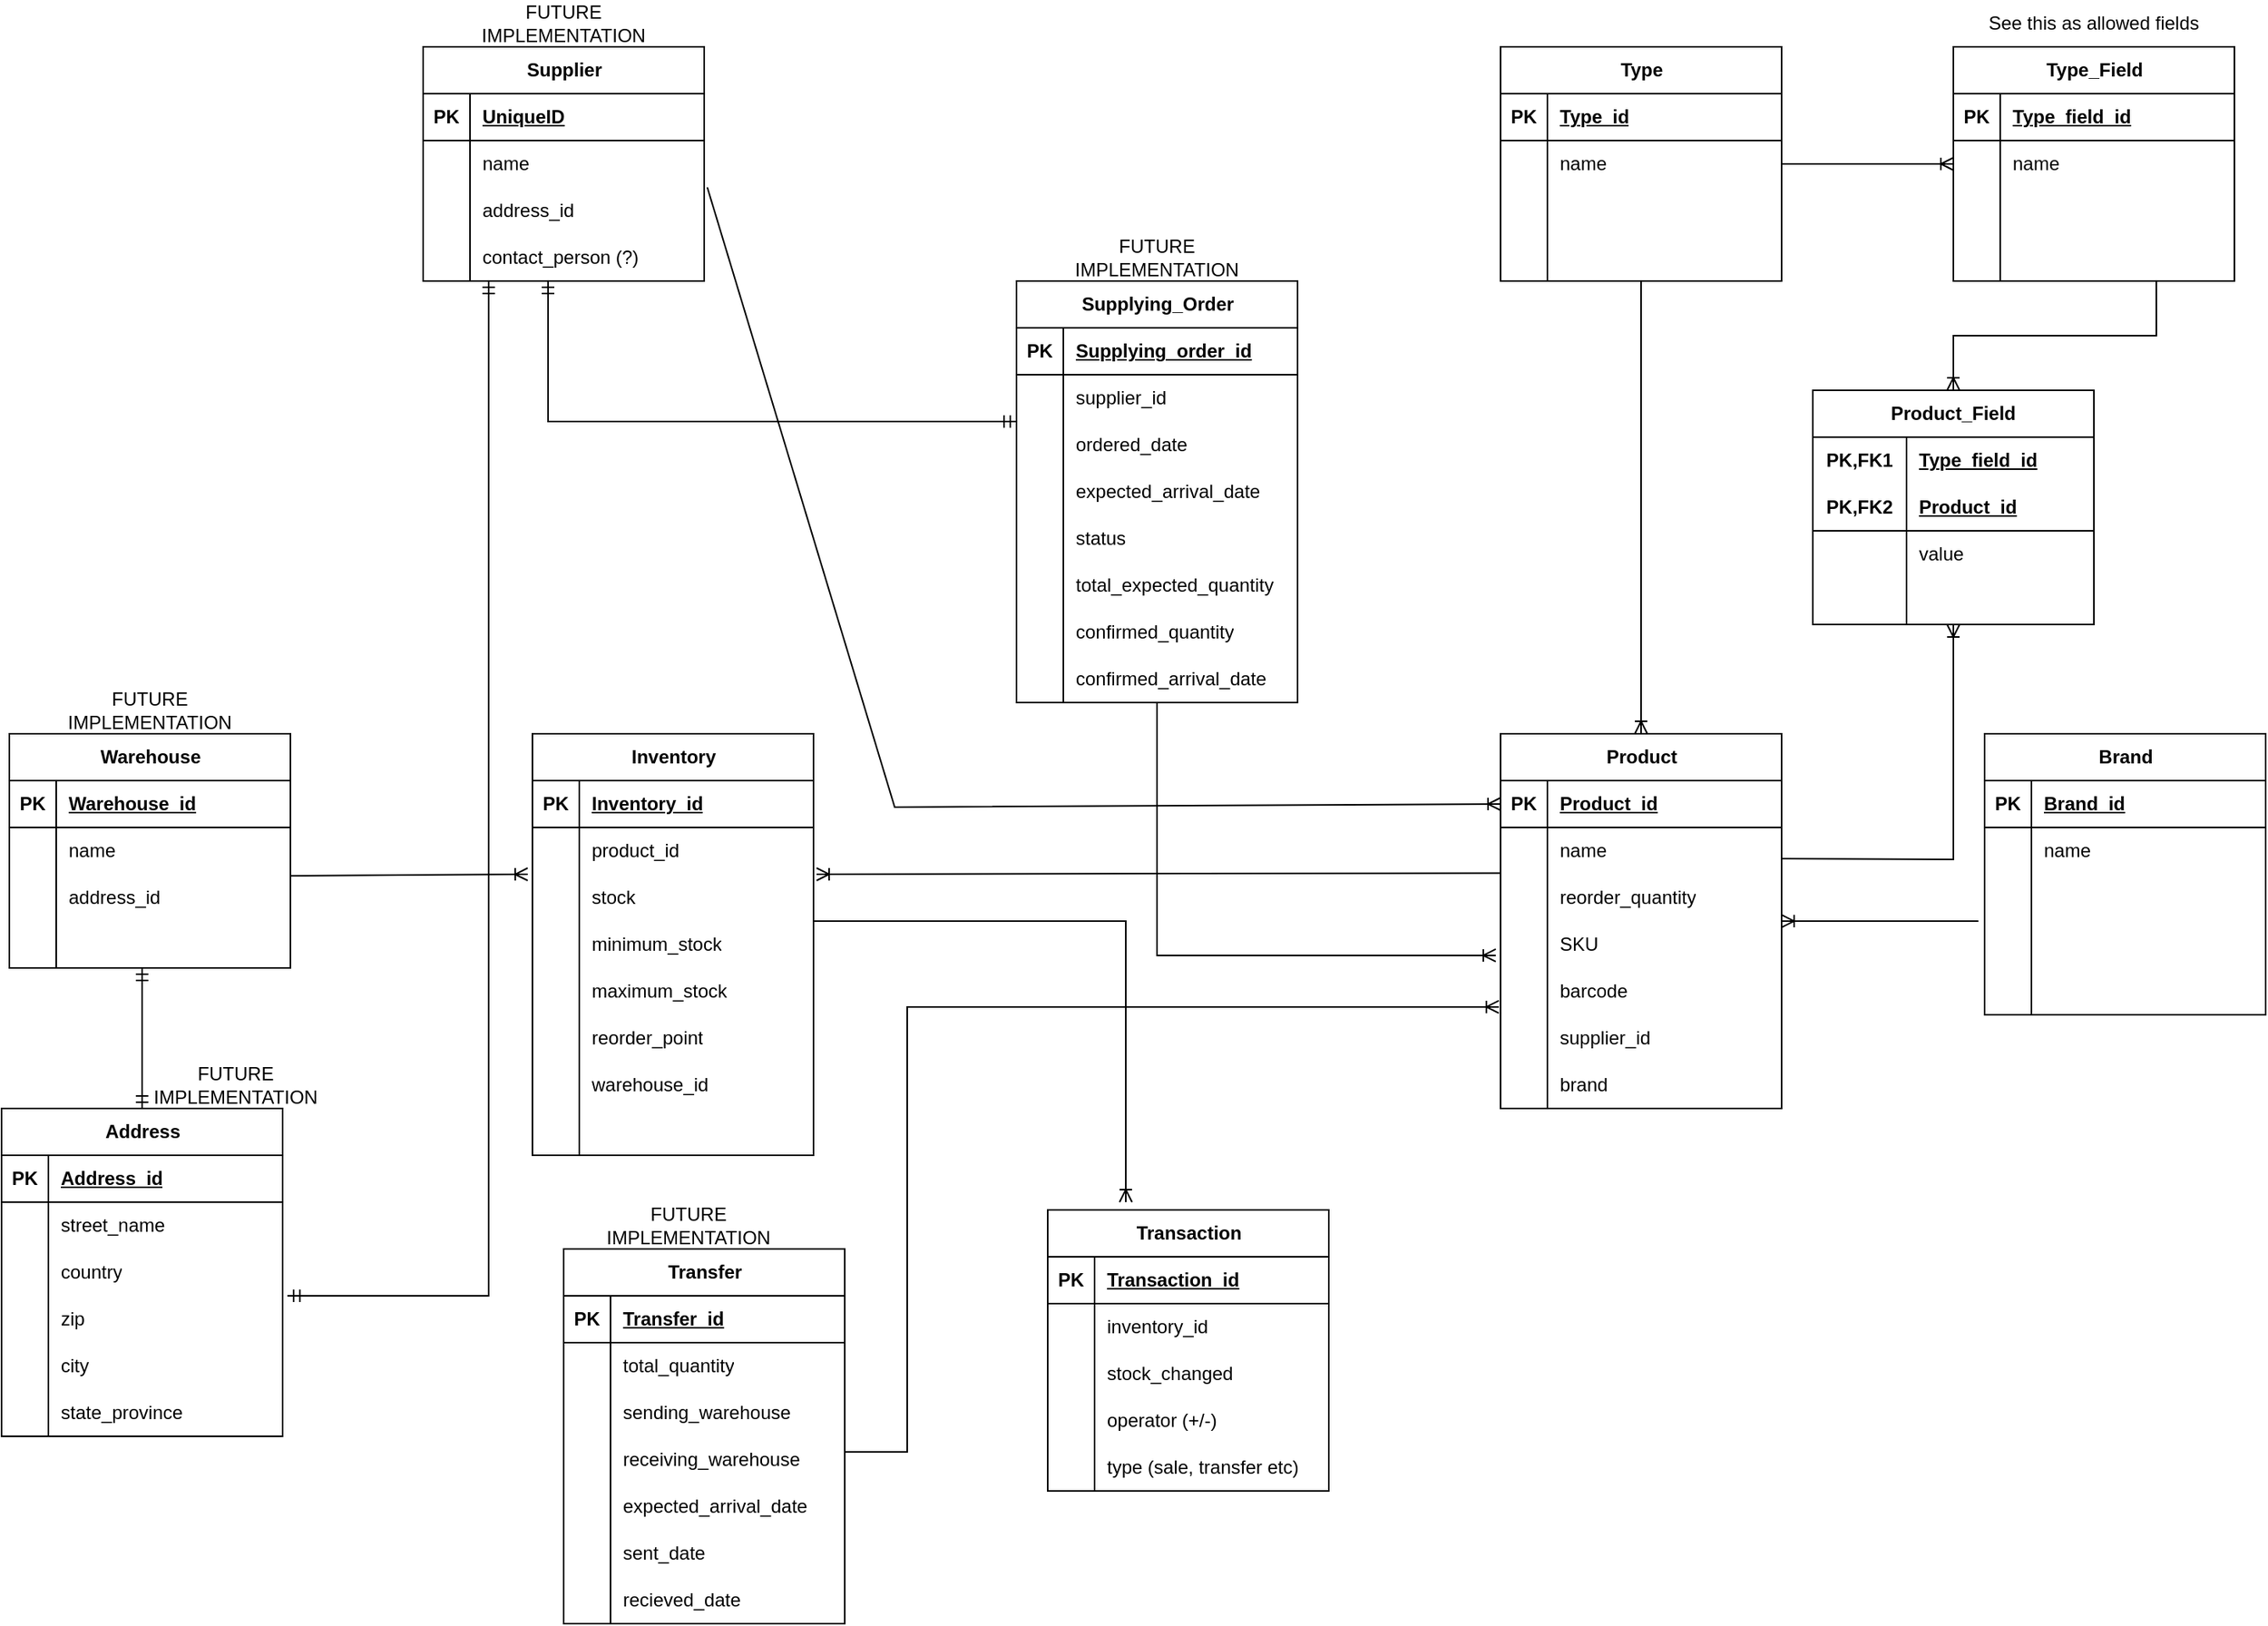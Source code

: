 <mxfile version="24.7.14">
  <diagram name="Page-1" id="IcoKSbdjDT6JZ-C4cSys">
    <mxGraphModel dx="3436" dy="1442" grid="1" gridSize="10" guides="1" tooltips="1" connect="1" arrows="1" fold="1" page="1" pageScale="1" pageWidth="850" pageHeight="1100" math="0" shadow="0">
      <root>
        <mxCell id="0" />
        <mxCell id="1" parent="0" />
        <mxCell id="sAyb35EO9CQmfsjc45jw-23" value="Product" style="shape=table;startSize=30;container=1;collapsible=1;childLayout=tableLayout;fixedRows=1;rowLines=0;fontStyle=1;align=center;resizeLast=1;html=1;" parent="1" vertex="1">
          <mxGeometry x="350" y="480" width="180" height="240" as="geometry" />
        </mxCell>
        <mxCell id="sAyb35EO9CQmfsjc45jw-24" value="" style="shape=tableRow;horizontal=0;startSize=0;swimlaneHead=0;swimlaneBody=0;fillColor=none;collapsible=0;dropTarget=0;points=[[0,0.5],[1,0.5]];portConstraint=eastwest;top=0;left=0;right=0;bottom=1;" parent="sAyb35EO9CQmfsjc45jw-23" vertex="1">
          <mxGeometry y="30" width="180" height="30" as="geometry" />
        </mxCell>
        <mxCell id="sAyb35EO9CQmfsjc45jw-25" value="PK" style="shape=partialRectangle;connectable=0;fillColor=none;top=0;left=0;bottom=0;right=0;fontStyle=1;overflow=hidden;whiteSpace=wrap;html=1;" parent="sAyb35EO9CQmfsjc45jw-24" vertex="1">
          <mxGeometry width="30" height="30" as="geometry">
            <mxRectangle width="30" height="30" as="alternateBounds" />
          </mxGeometry>
        </mxCell>
        <mxCell id="sAyb35EO9CQmfsjc45jw-26" value="Product_id" style="shape=partialRectangle;connectable=0;fillColor=none;top=0;left=0;bottom=0;right=0;align=left;spacingLeft=6;fontStyle=5;overflow=hidden;whiteSpace=wrap;html=1;" parent="sAyb35EO9CQmfsjc45jw-24" vertex="1">
          <mxGeometry x="30" width="150" height="30" as="geometry">
            <mxRectangle width="150" height="30" as="alternateBounds" />
          </mxGeometry>
        </mxCell>
        <mxCell id="sAyb35EO9CQmfsjc45jw-27" value="" style="shape=tableRow;horizontal=0;startSize=0;swimlaneHead=0;swimlaneBody=0;fillColor=none;collapsible=0;dropTarget=0;points=[[0,0.5],[1,0.5]];portConstraint=eastwest;top=0;left=0;right=0;bottom=0;" parent="sAyb35EO9CQmfsjc45jw-23" vertex="1">
          <mxGeometry y="60" width="180" height="30" as="geometry" />
        </mxCell>
        <mxCell id="sAyb35EO9CQmfsjc45jw-28" value="" style="shape=partialRectangle;connectable=0;fillColor=none;top=0;left=0;bottom=0;right=0;editable=1;overflow=hidden;whiteSpace=wrap;html=1;" parent="sAyb35EO9CQmfsjc45jw-27" vertex="1">
          <mxGeometry width="30" height="30" as="geometry">
            <mxRectangle width="30" height="30" as="alternateBounds" />
          </mxGeometry>
        </mxCell>
        <mxCell id="sAyb35EO9CQmfsjc45jw-29" value="name" style="shape=partialRectangle;connectable=0;fillColor=none;top=0;left=0;bottom=0;right=0;align=left;spacingLeft=6;overflow=hidden;whiteSpace=wrap;html=1;" parent="sAyb35EO9CQmfsjc45jw-27" vertex="1">
          <mxGeometry x="30" width="150" height="30" as="geometry">
            <mxRectangle width="150" height="30" as="alternateBounds" />
          </mxGeometry>
        </mxCell>
        <mxCell id="sAyb35EO9CQmfsjc45jw-30" value="" style="shape=tableRow;horizontal=0;startSize=0;swimlaneHead=0;swimlaneBody=0;fillColor=none;collapsible=0;dropTarget=0;points=[[0,0.5],[1,0.5]];portConstraint=eastwest;top=0;left=0;right=0;bottom=0;" parent="sAyb35EO9CQmfsjc45jw-23" vertex="1">
          <mxGeometry y="90" width="180" height="30" as="geometry" />
        </mxCell>
        <mxCell id="sAyb35EO9CQmfsjc45jw-31" value="" style="shape=partialRectangle;connectable=0;fillColor=none;top=0;left=0;bottom=0;right=0;editable=1;overflow=hidden;whiteSpace=wrap;html=1;" parent="sAyb35EO9CQmfsjc45jw-30" vertex="1">
          <mxGeometry width="30" height="30" as="geometry">
            <mxRectangle width="30" height="30" as="alternateBounds" />
          </mxGeometry>
        </mxCell>
        <mxCell id="sAyb35EO9CQmfsjc45jw-32" value="reorder_quantity" style="shape=partialRectangle;connectable=0;fillColor=none;top=0;left=0;bottom=0;right=0;align=left;spacingLeft=6;overflow=hidden;whiteSpace=wrap;html=1;" parent="sAyb35EO9CQmfsjc45jw-30" vertex="1">
          <mxGeometry x="30" width="150" height="30" as="geometry">
            <mxRectangle width="150" height="30" as="alternateBounds" />
          </mxGeometry>
        </mxCell>
        <mxCell id="sAyb35EO9CQmfsjc45jw-33" value="" style="shape=tableRow;horizontal=0;startSize=0;swimlaneHead=0;swimlaneBody=0;fillColor=none;collapsible=0;dropTarget=0;points=[[0,0.5],[1,0.5]];portConstraint=eastwest;top=0;left=0;right=0;bottom=0;" parent="sAyb35EO9CQmfsjc45jw-23" vertex="1">
          <mxGeometry y="120" width="180" height="30" as="geometry" />
        </mxCell>
        <mxCell id="sAyb35EO9CQmfsjc45jw-34" value="" style="shape=partialRectangle;connectable=0;fillColor=none;top=0;left=0;bottom=0;right=0;editable=1;overflow=hidden;whiteSpace=wrap;html=1;" parent="sAyb35EO9CQmfsjc45jw-33" vertex="1">
          <mxGeometry width="30" height="30" as="geometry">
            <mxRectangle width="30" height="30" as="alternateBounds" />
          </mxGeometry>
        </mxCell>
        <mxCell id="sAyb35EO9CQmfsjc45jw-35" value="SKU" style="shape=partialRectangle;connectable=0;fillColor=none;top=0;left=0;bottom=0;right=0;align=left;spacingLeft=6;overflow=hidden;whiteSpace=wrap;html=1;" parent="sAyb35EO9CQmfsjc45jw-33" vertex="1">
          <mxGeometry x="30" width="150" height="30" as="geometry">
            <mxRectangle width="150" height="30" as="alternateBounds" />
          </mxGeometry>
        </mxCell>
        <mxCell id="sAyb35EO9CQmfsjc45jw-50" style="shape=tableRow;horizontal=0;startSize=0;swimlaneHead=0;swimlaneBody=0;fillColor=none;collapsible=0;dropTarget=0;points=[[0,0.5],[1,0.5]];portConstraint=eastwest;top=0;left=0;right=0;bottom=0;" parent="sAyb35EO9CQmfsjc45jw-23" vertex="1">
          <mxGeometry y="150" width="180" height="30" as="geometry" />
        </mxCell>
        <mxCell id="sAyb35EO9CQmfsjc45jw-51" style="shape=partialRectangle;connectable=0;fillColor=none;top=0;left=0;bottom=0;right=0;editable=1;overflow=hidden;whiteSpace=wrap;html=1;" parent="sAyb35EO9CQmfsjc45jw-50" vertex="1">
          <mxGeometry width="30" height="30" as="geometry">
            <mxRectangle width="30" height="30" as="alternateBounds" />
          </mxGeometry>
        </mxCell>
        <mxCell id="sAyb35EO9CQmfsjc45jw-52" value="barcode" style="shape=partialRectangle;connectable=0;fillColor=none;top=0;left=0;bottom=0;right=0;align=left;spacingLeft=6;overflow=hidden;whiteSpace=wrap;html=1;" parent="sAyb35EO9CQmfsjc45jw-50" vertex="1">
          <mxGeometry x="30" width="150" height="30" as="geometry">
            <mxRectangle width="150" height="30" as="alternateBounds" />
          </mxGeometry>
        </mxCell>
        <mxCell id="sAyb35EO9CQmfsjc45jw-47" style="shape=tableRow;horizontal=0;startSize=0;swimlaneHead=0;swimlaneBody=0;fillColor=none;collapsible=0;dropTarget=0;points=[[0,0.5],[1,0.5]];portConstraint=eastwest;top=0;left=0;right=0;bottom=0;" parent="sAyb35EO9CQmfsjc45jw-23" vertex="1">
          <mxGeometry y="180" width="180" height="30" as="geometry" />
        </mxCell>
        <mxCell id="sAyb35EO9CQmfsjc45jw-48" style="shape=partialRectangle;connectable=0;fillColor=none;top=0;left=0;bottom=0;right=0;editable=1;overflow=hidden;whiteSpace=wrap;html=1;" parent="sAyb35EO9CQmfsjc45jw-47" vertex="1">
          <mxGeometry width="30" height="30" as="geometry">
            <mxRectangle width="30" height="30" as="alternateBounds" />
          </mxGeometry>
        </mxCell>
        <mxCell id="sAyb35EO9CQmfsjc45jw-49" value="supplier_id" style="shape=partialRectangle;connectable=0;fillColor=none;top=0;left=0;bottom=0;right=0;align=left;spacingLeft=6;overflow=hidden;whiteSpace=wrap;html=1;" parent="sAyb35EO9CQmfsjc45jw-47" vertex="1">
          <mxGeometry x="30" width="150" height="30" as="geometry">
            <mxRectangle width="150" height="30" as="alternateBounds" />
          </mxGeometry>
        </mxCell>
        <mxCell id="BnBx8s2f2OCKe1Ks8RlW-64" style="shape=tableRow;horizontal=0;startSize=0;swimlaneHead=0;swimlaneBody=0;fillColor=none;collapsible=0;dropTarget=0;points=[[0,0.5],[1,0.5]];portConstraint=eastwest;top=0;left=0;right=0;bottom=0;" vertex="1" parent="sAyb35EO9CQmfsjc45jw-23">
          <mxGeometry y="210" width="180" height="30" as="geometry" />
        </mxCell>
        <mxCell id="BnBx8s2f2OCKe1Ks8RlW-65" style="shape=partialRectangle;connectable=0;fillColor=none;top=0;left=0;bottom=0;right=0;editable=1;overflow=hidden;whiteSpace=wrap;html=1;" vertex="1" parent="BnBx8s2f2OCKe1Ks8RlW-64">
          <mxGeometry width="30" height="30" as="geometry">
            <mxRectangle width="30" height="30" as="alternateBounds" />
          </mxGeometry>
        </mxCell>
        <mxCell id="BnBx8s2f2OCKe1Ks8RlW-66" value="brand" style="shape=partialRectangle;connectable=0;fillColor=none;top=0;left=0;bottom=0;right=0;align=left;spacingLeft=6;overflow=hidden;whiteSpace=wrap;html=1;" vertex="1" parent="BnBx8s2f2OCKe1Ks8RlW-64">
          <mxGeometry x="30" width="150" height="30" as="geometry">
            <mxRectangle width="150" height="30" as="alternateBounds" />
          </mxGeometry>
        </mxCell>
        <mxCell id="sAyb35EO9CQmfsjc45jw-72" value="Type" style="shape=table;startSize=30;container=1;collapsible=1;childLayout=tableLayout;fixedRows=1;rowLines=0;fontStyle=1;align=center;resizeLast=1;html=1;" parent="1" vertex="1">
          <mxGeometry x="350" y="40" width="180" height="150" as="geometry" />
        </mxCell>
        <mxCell id="sAyb35EO9CQmfsjc45jw-73" value="" style="shape=tableRow;horizontal=0;startSize=0;swimlaneHead=0;swimlaneBody=0;fillColor=none;collapsible=0;dropTarget=0;points=[[0,0.5],[1,0.5]];portConstraint=eastwest;top=0;left=0;right=0;bottom=1;" parent="sAyb35EO9CQmfsjc45jw-72" vertex="1">
          <mxGeometry y="30" width="180" height="30" as="geometry" />
        </mxCell>
        <mxCell id="sAyb35EO9CQmfsjc45jw-74" value="PK" style="shape=partialRectangle;connectable=0;fillColor=none;top=0;left=0;bottom=0;right=0;fontStyle=1;overflow=hidden;whiteSpace=wrap;html=1;" parent="sAyb35EO9CQmfsjc45jw-73" vertex="1">
          <mxGeometry width="30" height="30" as="geometry">
            <mxRectangle width="30" height="30" as="alternateBounds" />
          </mxGeometry>
        </mxCell>
        <mxCell id="sAyb35EO9CQmfsjc45jw-75" value="Type_id" style="shape=partialRectangle;connectable=0;fillColor=none;top=0;left=0;bottom=0;right=0;align=left;spacingLeft=6;fontStyle=5;overflow=hidden;whiteSpace=wrap;html=1;" parent="sAyb35EO9CQmfsjc45jw-73" vertex="1">
          <mxGeometry x="30" width="150" height="30" as="geometry">
            <mxRectangle width="150" height="30" as="alternateBounds" />
          </mxGeometry>
        </mxCell>
        <mxCell id="sAyb35EO9CQmfsjc45jw-76" value="" style="shape=tableRow;horizontal=0;startSize=0;swimlaneHead=0;swimlaneBody=0;fillColor=none;collapsible=0;dropTarget=0;points=[[0,0.5],[1,0.5]];portConstraint=eastwest;top=0;left=0;right=0;bottom=0;" parent="sAyb35EO9CQmfsjc45jw-72" vertex="1">
          <mxGeometry y="60" width="180" height="30" as="geometry" />
        </mxCell>
        <mxCell id="sAyb35EO9CQmfsjc45jw-77" value="" style="shape=partialRectangle;connectable=0;fillColor=none;top=0;left=0;bottom=0;right=0;editable=1;overflow=hidden;whiteSpace=wrap;html=1;" parent="sAyb35EO9CQmfsjc45jw-76" vertex="1">
          <mxGeometry width="30" height="30" as="geometry">
            <mxRectangle width="30" height="30" as="alternateBounds" />
          </mxGeometry>
        </mxCell>
        <mxCell id="sAyb35EO9CQmfsjc45jw-78" value="name" style="shape=partialRectangle;connectable=0;fillColor=none;top=0;left=0;bottom=0;right=0;align=left;spacingLeft=6;overflow=hidden;whiteSpace=wrap;html=1;" parent="sAyb35EO9CQmfsjc45jw-76" vertex="1">
          <mxGeometry x="30" width="150" height="30" as="geometry">
            <mxRectangle width="150" height="30" as="alternateBounds" />
          </mxGeometry>
        </mxCell>
        <mxCell id="sAyb35EO9CQmfsjc45jw-79" value="" style="shape=tableRow;horizontal=0;startSize=0;swimlaneHead=0;swimlaneBody=0;fillColor=none;collapsible=0;dropTarget=0;points=[[0,0.5],[1,0.5]];portConstraint=eastwest;top=0;left=0;right=0;bottom=0;" parent="sAyb35EO9CQmfsjc45jw-72" vertex="1">
          <mxGeometry y="90" width="180" height="30" as="geometry" />
        </mxCell>
        <mxCell id="sAyb35EO9CQmfsjc45jw-80" value="" style="shape=partialRectangle;connectable=0;fillColor=none;top=0;left=0;bottom=0;right=0;editable=1;overflow=hidden;whiteSpace=wrap;html=1;" parent="sAyb35EO9CQmfsjc45jw-79" vertex="1">
          <mxGeometry width="30" height="30" as="geometry">
            <mxRectangle width="30" height="30" as="alternateBounds" />
          </mxGeometry>
        </mxCell>
        <mxCell id="sAyb35EO9CQmfsjc45jw-81" value="" style="shape=partialRectangle;connectable=0;fillColor=none;top=0;left=0;bottom=0;right=0;align=left;spacingLeft=6;overflow=hidden;whiteSpace=wrap;html=1;" parent="sAyb35EO9CQmfsjc45jw-79" vertex="1">
          <mxGeometry x="30" width="150" height="30" as="geometry">
            <mxRectangle width="150" height="30" as="alternateBounds" />
          </mxGeometry>
        </mxCell>
        <mxCell id="sAyb35EO9CQmfsjc45jw-82" value="" style="shape=tableRow;horizontal=0;startSize=0;swimlaneHead=0;swimlaneBody=0;fillColor=none;collapsible=0;dropTarget=0;points=[[0,0.5],[1,0.5]];portConstraint=eastwest;top=0;left=0;right=0;bottom=0;" parent="sAyb35EO9CQmfsjc45jw-72" vertex="1">
          <mxGeometry y="120" width="180" height="30" as="geometry" />
        </mxCell>
        <mxCell id="sAyb35EO9CQmfsjc45jw-83" value="" style="shape=partialRectangle;connectable=0;fillColor=none;top=0;left=0;bottom=0;right=0;editable=1;overflow=hidden;whiteSpace=wrap;html=1;" parent="sAyb35EO9CQmfsjc45jw-82" vertex="1">
          <mxGeometry width="30" height="30" as="geometry">
            <mxRectangle width="30" height="30" as="alternateBounds" />
          </mxGeometry>
        </mxCell>
        <mxCell id="sAyb35EO9CQmfsjc45jw-84" value="" style="shape=partialRectangle;connectable=0;fillColor=none;top=0;left=0;bottom=0;right=0;align=left;spacingLeft=6;overflow=hidden;whiteSpace=wrap;html=1;" parent="sAyb35EO9CQmfsjc45jw-82" vertex="1">
          <mxGeometry x="30" width="150" height="30" as="geometry">
            <mxRectangle width="150" height="30" as="alternateBounds" />
          </mxGeometry>
        </mxCell>
        <mxCell id="sAyb35EO9CQmfsjc45jw-137" value="Inventory" style="shape=table;startSize=30;container=1;collapsible=1;childLayout=tableLayout;fixedRows=1;rowLines=0;fontStyle=1;align=center;resizeLast=1;html=1;" parent="1" vertex="1">
          <mxGeometry x="-270" y="480" width="180" height="270" as="geometry" />
        </mxCell>
        <mxCell id="sAyb35EO9CQmfsjc45jw-138" value="" style="shape=tableRow;horizontal=0;startSize=0;swimlaneHead=0;swimlaneBody=0;fillColor=none;collapsible=0;dropTarget=0;points=[[0,0.5],[1,0.5]];portConstraint=eastwest;top=0;left=0;right=0;bottom=1;" parent="sAyb35EO9CQmfsjc45jw-137" vertex="1">
          <mxGeometry y="30" width="180" height="30" as="geometry" />
        </mxCell>
        <mxCell id="sAyb35EO9CQmfsjc45jw-139" value="PK" style="shape=partialRectangle;connectable=0;fillColor=none;top=0;left=0;bottom=0;right=0;fontStyle=1;overflow=hidden;whiteSpace=wrap;html=1;" parent="sAyb35EO9CQmfsjc45jw-138" vertex="1">
          <mxGeometry width="30" height="30" as="geometry">
            <mxRectangle width="30" height="30" as="alternateBounds" />
          </mxGeometry>
        </mxCell>
        <mxCell id="sAyb35EO9CQmfsjc45jw-140" value="Inventory_id" style="shape=partialRectangle;connectable=0;fillColor=none;top=0;left=0;bottom=0;right=0;align=left;spacingLeft=6;fontStyle=5;overflow=hidden;whiteSpace=wrap;html=1;" parent="sAyb35EO9CQmfsjc45jw-138" vertex="1">
          <mxGeometry x="30" width="150" height="30" as="geometry">
            <mxRectangle width="150" height="30" as="alternateBounds" />
          </mxGeometry>
        </mxCell>
        <mxCell id="sAyb35EO9CQmfsjc45jw-141" value="" style="shape=tableRow;horizontal=0;startSize=0;swimlaneHead=0;swimlaneBody=0;fillColor=none;collapsible=0;dropTarget=0;points=[[0,0.5],[1,0.5]];portConstraint=eastwest;top=0;left=0;right=0;bottom=0;" parent="sAyb35EO9CQmfsjc45jw-137" vertex="1">
          <mxGeometry y="60" width="180" height="30" as="geometry" />
        </mxCell>
        <mxCell id="sAyb35EO9CQmfsjc45jw-142" value="" style="shape=partialRectangle;connectable=0;fillColor=none;top=0;left=0;bottom=0;right=0;editable=1;overflow=hidden;whiteSpace=wrap;html=1;" parent="sAyb35EO9CQmfsjc45jw-141" vertex="1">
          <mxGeometry width="30" height="30" as="geometry">
            <mxRectangle width="30" height="30" as="alternateBounds" />
          </mxGeometry>
        </mxCell>
        <mxCell id="sAyb35EO9CQmfsjc45jw-143" value="product_id" style="shape=partialRectangle;connectable=0;fillColor=none;top=0;left=0;bottom=0;right=0;align=left;spacingLeft=6;overflow=hidden;whiteSpace=wrap;html=1;" parent="sAyb35EO9CQmfsjc45jw-141" vertex="1">
          <mxGeometry x="30" width="150" height="30" as="geometry">
            <mxRectangle width="150" height="30" as="alternateBounds" />
          </mxGeometry>
        </mxCell>
        <mxCell id="sAyb35EO9CQmfsjc45jw-144" value="" style="shape=tableRow;horizontal=0;startSize=0;swimlaneHead=0;swimlaneBody=0;fillColor=none;collapsible=0;dropTarget=0;points=[[0,0.5],[1,0.5]];portConstraint=eastwest;top=0;left=0;right=0;bottom=0;" parent="sAyb35EO9CQmfsjc45jw-137" vertex="1">
          <mxGeometry y="90" width="180" height="30" as="geometry" />
        </mxCell>
        <mxCell id="sAyb35EO9CQmfsjc45jw-145" value="" style="shape=partialRectangle;connectable=0;fillColor=none;top=0;left=0;bottom=0;right=0;editable=1;overflow=hidden;whiteSpace=wrap;html=1;" parent="sAyb35EO9CQmfsjc45jw-144" vertex="1">
          <mxGeometry width="30" height="30" as="geometry">
            <mxRectangle width="30" height="30" as="alternateBounds" />
          </mxGeometry>
        </mxCell>
        <mxCell id="sAyb35EO9CQmfsjc45jw-146" value="stock" style="shape=partialRectangle;connectable=0;fillColor=none;top=0;left=0;bottom=0;right=0;align=left;spacingLeft=6;overflow=hidden;whiteSpace=wrap;html=1;" parent="sAyb35EO9CQmfsjc45jw-144" vertex="1">
          <mxGeometry x="30" width="150" height="30" as="geometry">
            <mxRectangle width="150" height="30" as="alternateBounds" />
          </mxGeometry>
        </mxCell>
        <mxCell id="sAyb35EO9CQmfsjc45jw-147" value="" style="shape=tableRow;horizontal=0;startSize=0;swimlaneHead=0;swimlaneBody=0;fillColor=none;collapsible=0;dropTarget=0;points=[[0,0.5],[1,0.5]];portConstraint=eastwest;top=0;left=0;right=0;bottom=0;" parent="sAyb35EO9CQmfsjc45jw-137" vertex="1">
          <mxGeometry y="120" width="180" height="30" as="geometry" />
        </mxCell>
        <mxCell id="sAyb35EO9CQmfsjc45jw-148" value="" style="shape=partialRectangle;connectable=0;fillColor=none;top=0;left=0;bottom=0;right=0;editable=1;overflow=hidden;whiteSpace=wrap;html=1;" parent="sAyb35EO9CQmfsjc45jw-147" vertex="1">
          <mxGeometry width="30" height="30" as="geometry">
            <mxRectangle width="30" height="30" as="alternateBounds" />
          </mxGeometry>
        </mxCell>
        <mxCell id="sAyb35EO9CQmfsjc45jw-149" value="minimum_stock" style="shape=partialRectangle;connectable=0;fillColor=none;top=0;left=0;bottom=0;right=0;align=left;spacingLeft=6;overflow=hidden;whiteSpace=wrap;html=1;" parent="sAyb35EO9CQmfsjc45jw-147" vertex="1">
          <mxGeometry x="30" width="150" height="30" as="geometry">
            <mxRectangle width="150" height="30" as="alternateBounds" />
          </mxGeometry>
        </mxCell>
        <mxCell id="sAyb35EO9CQmfsjc45jw-204" style="shape=tableRow;horizontal=0;startSize=0;swimlaneHead=0;swimlaneBody=0;fillColor=none;collapsible=0;dropTarget=0;points=[[0,0.5],[1,0.5]];portConstraint=eastwest;top=0;left=0;right=0;bottom=0;" parent="sAyb35EO9CQmfsjc45jw-137" vertex="1">
          <mxGeometry y="150" width="180" height="30" as="geometry" />
        </mxCell>
        <mxCell id="sAyb35EO9CQmfsjc45jw-205" style="shape=partialRectangle;connectable=0;fillColor=none;top=0;left=0;bottom=0;right=0;editable=1;overflow=hidden;whiteSpace=wrap;html=1;" parent="sAyb35EO9CQmfsjc45jw-204" vertex="1">
          <mxGeometry width="30" height="30" as="geometry">
            <mxRectangle width="30" height="30" as="alternateBounds" />
          </mxGeometry>
        </mxCell>
        <mxCell id="sAyb35EO9CQmfsjc45jw-206" value="maximum_stock" style="shape=partialRectangle;connectable=0;fillColor=none;top=0;left=0;bottom=0;right=0;align=left;spacingLeft=6;overflow=hidden;whiteSpace=wrap;html=1;" parent="sAyb35EO9CQmfsjc45jw-204" vertex="1">
          <mxGeometry x="30" width="150" height="30" as="geometry">
            <mxRectangle width="150" height="30" as="alternateBounds" />
          </mxGeometry>
        </mxCell>
        <mxCell id="sAyb35EO9CQmfsjc45jw-201" style="shape=tableRow;horizontal=0;startSize=0;swimlaneHead=0;swimlaneBody=0;fillColor=none;collapsible=0;dropTarget=0;points=[[0,0.5],[1,0.5]];portConstraint=eastwest;top=0;left=0;right=0;bottom=0;" parent="sAyb35EO9CQmfsjc45jw-137" vertex="1">
          <mxGeometry y="180" width="180" height="30" as="geometry" />
        </mxCell>
        <mxCell id="sAyb35EO9CQmfsjc45jw-202" style="shape=partialRectangle;connectable=0;fillColor=none;top=0;left=0;bottom=0;right=0;editable=1;overflow=hidden;whiteSpace=wrap;html=1;" parent="sAyb35EO9CQmfsjc45jw-201" vertex="1">
          <mxGeometry width="30" height="30" as="geometry">
            <mxRectangle width="30" height="30" as="alternateBounds" />
          </mxGeometry>
        </mxCell>
        <mxCell id="sAyb35EO9CQmfsjc45jw-203" value="reorder_point" style="shape=partialRectangle;connectable=0;fillColor=none;top=0;left=0;bottom=0;right=0;align=left;spacingLeft=6;overflow=hidden;whiteSpace=wrap;html=1;" parent="sAyb35EO9CQmfsjc45jw-201" vertex="1">
          <mxGeometry x="30" width="150" height="30" as="geometry">
            <mxRectangle width="150" height="30" as="alternateBounds" />
          </mxGeometry>
        </mxCell>
        <mxCell id="sAyb35EO9CQmfsjc45jw-198" style="shape=tableRow;horizontal=0;startSize=0;swimlaneHead=0;swimlaneBody=0;fillColor=none;collapsible=0;dropTarget=0;points=[[0,0.5],[1,0.5]];portConstraint=eastwest;top=0;left=0;right=0;bottom=0;" parent="sAyb35EO9CQmfsjc45jw-137" vertex="1">
          <mxGeometry y="210" width="180" height="30" as="geometry" />
        </mxCell>
        <mxCell id="sAyb35EO9CQmfsjc45jw-199" style="shape=partialRectangle;connectable=0;fillColor=none;top=0;left=0;bottom=0;right=0;editable=1;overflow=hidden;whiteSpace=wrap;html=1;" parent="sAyb35EO9CQmfsjc45jw-198" vertex="1">
          <mxGeometry width="30" height="30" as="geometry">
            <mxRectangle width="30" height="30" as="alternateBounds" />
          </mxGeometry>
        </mxCell>
        <mxCell id="sAyb35EO9CQmfsjc45jw-200" value="warehouse_id" style="shape=partialRectangle;connectable=0;fillColor=none;top=0;left=0;bottom=0;right=0;align=left;spacingLeft=6;overflow=hidden;whiteSpace=wrap;html=1;" parent="sAyb35EO9CQmfsjc45jw-198" vertex="1">
          <mxGeometry x="30" width="150" height="30" as="geometry">
            <mxRectangle width="150" height="30" as="alternateBounds" />
          </mxGeometry>
        </mxCell>
        <mxCell id="sAyb35EO9CQmfsjc45jw-195" style="shape=tableRow;horizontal=0;startSize=0;swimlaneHead=0;swimlaneBody=0;fillColor=none;collapsible=0;dropTarget=0;points=[[0,0.5],[1,0.5]];portConstraint=eastwest;top=0;left=0;right=0;bottom=0;" parent="sAyb35EO9CQmfsjc45jw-137" vertex="1">
          <mxGeometry y="240" width="180" height="30" as="geometry" />
        </mxCell>
        <mxCell id="sAyb35EO9CQmfsjc45jw-196" style="shape=partialRectangle;connectable=0;fillColor=none;top=0;left=0;bottom=0;right=0;editable=1;overflow=hidden;whiteSpace=wrap;html=1;" parent="sAyb35EO9CQmfsjc45jw-195" vertex="1">
          <mxGeometry width="30" height="30" as="geometry">
            <mxRectangle width="30" height="30" as="alternateBounds" />
          </mxGeometry>
        </mxCell>
        <mxCell id="sAyb35EO9CQmfsjc45jw-197" style="shape=partialRectangle;connectable=0;fillColor=none;top=0;left=0;bottom=0;right=0;align=left;spacingLeft=6;overflow=hidden;whiteSpace=wrap;html=1;" parent="sAyb35EO9CQmfsjc45jw-195" vertex="1">
          <mxGeometry x="30" width="150" height="30" as="geometry">
            <mxRectangle width="150" height="30" as="alternateBounds" />
          </mxGeometry>
        </mxCell>
        <mxCell id="sAyb35EO9CQmfsjc45jw-150" value="Warehouse" style="shape=table;startSize=30;container=1;collapsible=1;childLayout=tableLayout;fixedRows=1;rowLines=0;fontStyle=1;align=center;resizeLast=1;html=1;" parent="1" vertex="1">
          <mxGeometry x="-605" y="480" width="180" height="150" as="geometry" />
        </mxCell>
        <mxCell id="sAyb35EO9CQmfsjc45jw-151" value="" style="shape=tableRow;horizontal=0;startSize=0;swimlaneHead=0;swimlaneBody=0;fillColor=none;collapsible=0;dropTarget=0;points=[[0,0.5],[1,0.5]];portConstraint=eastwest;top=0;left=0;right=0;bottom=1;" parent="sAyb35EO9CQmfsjc45jw-150" vertex="1">
          <mxGeometry y="30" width="180" height="30" as="geometry" />
        </mxCell>
        <mxCell id="sAyb35EO9CQmfsjc45jw-152" value="PK" style="shape=partialRectangle;connectable=0;fillColor=none;top=0;left=0;bottom=0;right=0;fontStyle=1;overflow=hidden;whiteSpace=wrap;html=1;" parent="sAyb35EO9CQmfsjc45jw-151" vertex="1">
          <mxGeometry width="30" height="30" as="geometry">
            <mxRectangle width="30" height="30" as="alternateBounds" />
          </mxGeometry>
        </mxCell>
        <mxCell id="sAyb35EO9CQmfsjc45jw-153" value="Warehouse_id" style="shape=partialRectangle;connectable=0;fillColor=none;top=0;left=0;bottom=0;right=0;align=left;spacingLeft=6;fontStyle=5;overflow=hidden;whiteSpace=wrap;html=1;" parent="sAyb35EO9CQmfsjc45jw-151" vertex="1">
          <mxGeometry x="30" width="150" height="30" as="geometry">
            <mxRectangle width="150" height="30" as="alternateBounds" />
          </mxGeometry>
        </mxCell>
        <mxCell id="sAyb35EO9CQmfsjc45jw-154" value="" style="shape=tableRow;horizontal=0;startSize=0;swimlaneHead=0;swimlaneBody=0;fillColor=none;collapsible=0;dropTarget=0;points=[[0,0.5],[1,0.5]];portConstraint=eastwest;top=0;left=0;right=0;bottom=0;" parent="sAyb35EO9CQmfsjc45jw-150" vertex="1">
          <mxGeometry y="60" width="180" height="30" as="geometry" />
        </mxCell>
        <mxCell id="sAyb35EO9CQmfsjc45jw-155" value="" style="shape=partialRectangle;connectable=0;fillColor=none;top=0;left=0;bottom=0;right=0;editable=1;overflow=hidden;whiteSpace=wrap;html=1;" parent="sAyb35EO9CQmfsjc45jw-154" vertex="1">
          <mxGeometry width="30" height="30" as="geometry">
            <mxRectangle width="30" height="30" as="alternateBounds" />
          </mxGeometry>
        </mxCell>
        <mxCell id="sAyb35EO9CQmfsjc45jw-156" value="name" style="shape=partialRectangle;connectable=0;fillColor=none;top=0;left=0;bottom=0;right=0;align=left;spacingLeft=6;overflow=hidden;whiteSpace=wrap;html=1;" parent="sAyb35EO9CQmfsjc45jw-154" vertex="1">
          <mxGeometry x="30" width="150" height="30" as="geometry">
            <mxRectangle width="150" height="30" as="alternateBounds" />
          </mxGeometry>
        </mxCell>
        <mxCell id="sAyb35EO9CQmfsjc45jw-157" value="" style="shape=tableRow;horizontal=0;startSize=0;swimlaneHead=0;swimlaneBody=0;fillColor=none;collapsible=0;dropTarget=0;points=[[0,0.5],[1,0.5]];portConstraint=eastwest;top=0;left=0;right=0;bottom=0;" parent="sAyb35EO9CQmfsjc45jw-150" vertex="1">
          <mxGeometry y="90" width="180" height="30" as="geometry" />
        </mxCell>
        <mxCell id="sAyb35EO9CQmfsjc45jw-158" value="" style="shape=partialRectangle;connectable=0;fillColor=none;top=0;left=0;bottom=0;right=0;editable=1;overflow=hidden;whiteSpace=wrap;html=1;" parent="sAyb35EO9CQmfsjc45jw-157" vertex="1">
          <mxGeometry width="30" height="30" as="geometry">
            <mxRectangle width="30" height="30" as="alternateBounds" />
          </mxGeometry>
        </mxCell>
        <mxCell id="sAyb35EO9CQmfsjc45jw-159" value="address_id" style="shape=partialRectangle;connectable=0;fillColor=none;top=0;left=0;bottom=0;right=0;align=left;spacingLeft=6;overflow=hidden;whiteSpace=wrap;html=1;" parent="sAyb35EO9CQmfsjc45jw-157" vertex="1">
          <mxGeometry x="30" width="150" height="30" as="geometry">
            <mxRectangle width="150" height="30" as="alternateBounds" />
          </mxGeometry>
        </mxCell>
        <mxCell id="sAyb35EO9CQmfsjc45jw-160" value="" style="shape=tableRow;horizontal=0;startSize=0;swimlaneHead=0;swimlaneBody=0;fillColor=none;collapsible=0;dropTarget=0;points=[[0,0.5],[1,0.5]];portConstraint=eastwest;top=0;left=0;right=0;bottom=0;" parent="sAyb35EO9CQmfsjc45jw-150" vertex="1">
          <mxGeometry y="120" width="180" height="30" as="geometry" />
        </mxCell>
        <mxCell id="sAyb35EO9CQmfsjc45jw-161" value="" style="shape=partialRectangle;connectable=0;fillColor=none;top=0;left=0;bottom=0;right=0;editable=1;overflow=hidden;whiteSpace=wrap;html=1;" parent="sAyb35EO9CQmfsjc45jw-160" vertex="1">
          <mxGeometry width="30" height="30" as="geometry">
            <mxRectangle width="30" height="30" as="alternateBounds" />
          </mxGeometry>
        </mxCell>
        <mxCell id="sAyb35EO9CQmfsjc45jw-162" value="" style="shape=partialRectangle;connectable=0;fillColor=none;top=0;left=0;bottom=0;right=0;align=left;spacingLeft=6;overflow=hidden;whiteSpace=wrap;html=1;" parent="sAyb35EO9CQmfsjc45jw-160" vertex="1">
          <mxGeometry x="30" width="150" height="30" as="geometry">
            <mxRectangle width="150" height="30" as="alternateBounds" />
          </mxGeometry>
        </mxCell>
        <mxCell id="sAyb35EO9CQmfsjc45jw-177" value="Supplier" style="shape=table;startSize=30;container=1;collapsible=1;childLayout=tableLayout;fixedRows=1;rowLines=0;fontStyle=1;align=center;resizeLast=1;html=1;" parent="1" vertex="1">
          <mxGeometry x="-340" y="40" width="180" height="150" as="geometry" />
        </mxCell>
        <mxCell id="sAyb35EO9CQmfsjc45jw-178" value="" style="shape=tableRow;horizontal=0;startSize=0;swimlaneHead=0;swimlaneBody=0;fillColor=none;collapsible=0;dropTarget=0;points=[[0,0.5],[1,0.5]];portConstraint=eastwest;top=0;left=0;right=0;bottom=1;" parent="sAyb35EO9CQmfsjc45jw-177" vertex="1">
          <mxGeometry y="30" width="180" height="30" as="geometry" />
        </mxCell>
        <mxCell id="sAyb35EO9CQmfsjc45jw-179" value="PK" style="shape=partialRectangle;connectable=0;fillColor=none;top=0;left=0;bottom=0;right=0;fontStyle=1;overflow=hidden;whiteSpace=wrap;html=1;" parent="sAyb35EO9CQmfsjc45jw-178" vertex="1">
          <mxGeometry width="30" height="30" as="geometry">
            <mxRectangle width="30" height="30" as="alternateBounds" />
          </mxGeometry>
        </mxCell>
        <mxCell id="sAyb35EO9CQmfsjc45jw-180" value="UniqueID" style="shape=partialRectangle;connectable=0;fillColor=none;top=0;left=0;bottom=0;right=0;align=left;spacingLeft=6;fontStyle=5;overflow=hidden;whiteSpace=wrap;html=1;" parent="sAyb35EO9CQmfsjc45jw-178" vertex="1">
          <mxGeometry x="30" width="150" height="30" as="geometry">
            <mxRectangle width="150" height="30" as="alternateBounds" />
          </mxGeometry>
        </mxCell>
        <mxCell id="sAyb35EO9CQmfsjc45jw-181" value="" style="shape=tableRow;horizontal=0;startSize=0;swimlaneHead=0;swimlaneBody=0;fillColor=none;collapsible=0;dropTarget=0;points=[[0,0.5],[1,0.5]];portConstraint=eastwest;top=0;left=0;right=0;bottom=0;" parent="sAyb35EO9CQmfsjc45jw-177" vertex="1">
          <mxGeometry y="60" width="180" height="30" as="geometry" />
        </mxCell>
        <mxCell id="sAyb35EO9CQmfsjc45jw-182" value="" style="shape=partialRectangle;connectable=0;fillColor=none;top=0;left=0;bottom=0;right=0;editable=1;overflow=hidden;whiteSpace=wrap;html=1;" parent="sAyb35EO9CQmfsjc45jw-181" vertex="1">
          <mxGeometry width="30" height="30" as="geometry">
            <mxRectangle width="30" height="30" as="alternateBounds" />
          </mxGeometry>
        </mxCell>
        <mxCell id="sAyb35EO9CQmfsjc45jw-183" value="name" style="shape=partialRectangle;connectable=0;fillColor=none;top=0;left=0;bottom=0;right=0;align=left;spacingLeft=6;overflow=hidden;whiteSpace=wrap;html=1;" parent="sAyb35EO9CQmfsjc45jw-181" vertex="1">
          <mxGeometry x="30" width="150" height="30" as="geometry">
            <mxRectangle width="150" height="30" as="alternateBounds" />
          </mxGeometry>
        </mxCell>
        <mxCell id="sAyb35EO9CQmfsjc45jw-184" value="" style="shape=tableRow;horizontal=0;startSize=0;swimlaneHead=0;swimlaneBody=0;fillColor=none;collapsible=0;dropTarget=0;points=[[0,0.5],[1,0.5]];portConstraint=eastwest;top=0;left=0;right=0;bottom=0;" parent="sAyb35EO9CQmfsjc45jw-177" vertex="1">
          <mxGeometry y="90" width="180" height="30" as="geometry" />
        </mxCell>
        <mxCell id="sAyb35EO9CQmfsjc45jw-185" value="" style="shape=partialRectangle;connectable=0;fillColor=none;top=0;left=0;bottom=0;right=0;editable=1;overflow=hidden;whiteSpace=wrap;html=1;" parent="sAyb35EO9CQmfsjc45jw-184" vertex="1">
          <mxGeometry width="30" height="30" as="geometry">
            <mxRectangle width="30" height="30" as="alternateBounds" />
          </mxGeometry>
        </mxCell>
        <mxCell id="sAyb35EO9CQmfsjc45jw-186" value="address_id" style="shape=partialRectangle;connectable=0;fillColor=none;top=0;left=0;bottom=0;right=0;align=left;spacingLeft=6;overflow=hidden;whiteSpace=wrap;html=1;" parent="sAyb35EO9CQmfsjc45jw-184" vertex="1">
          <mxGeometry x="30" width="150" height="30" as="geometry">
            <mxRectangle width="150" height="30" as="alternateBounds" />
          </mxGeometry>
        </mxCell>
        <mxCell id="sAyb35EO9CQmfsjc45jw-187" value="" style="shape=tableRow;horizontal=0;startSize=0;swimlaneHead=0;swimlaneBody=0;fillColor=none;collapsible=0;dropTarget=0;points=[[0,0.5],[1,0.5]];portConstraint=eastwest;top=0;left=0;right=0;bottom=0;" parent="sAyb35EO9CQmfsjc45jw-177" vertex="1">
          <mxGeometry y="120" width="180" height="30" as="geometry" />
        </mxCell>
        <mxCell id="sAyb35EO9CQmfsjc45jw-188" value="" style="shape=partialRectangle;connectable=0;fillColor=none;top=0;left=0;bottom=0;right=0;editable=1;overflow=hidden;whiteSpace=wrap;html=1;" parent="sAyb35EO9CQmfsjc45jw-187" vertex="1">
          <mxGeometry width="30" height="30" as="geometry">
            <mxRectangle width="30" height="30" as="alternateBounds" />
          </mxGeometry>
        </mxCell>
        <mxCell id="sAyb35EO9CQmfsjc45jw-189" value="contact_person (?)" style="shape=partialRectangle;connectable=0;fillColor=none;top=0;left=0;bottom=0;right=0;align=left;spacingLeft=6;overflow=hidden;whiteSpace=wrap;html=1;" parent="sAyb35EO9CQmfsjc45jw-187" vertex="1">
          <mxGeometry x="30" width="150" height="30" as="geometry">
            <mxRectangle width="150" height="30" as="alternateBounds" />
          </mxGeometry>
        </mxCell>
        <mxCell id="sAyb35EO9CQmfsjc45jw-207" value="Address" style="shape=table;startSize=30;container=1;collapsible=1;childLayout=tableLayout;fixedRows=1;rowLines=0;fontStyle=1;align=center;resizeLast=1;html=1;" parent="1" vertex="1">
          <mxGeometry x="-610" y="720" width="180" height="210" as="geometry" />
        </mxCell>
        <mxCell id="sAyb35EO9CQmfsjc45jw-208" value="" style="shape=tableRow;horizontal=0;startSize=0;swimlaneHead=0;swimlaneBody=0;fillColor=none;collapsible=0;dropTarget=0;points=[[0,0.5],[1,0.5]];portConstraint=eastwest;top=0;left=0;right=0;bottom=1;" parent="sAyb35EO9CQmfsjc45jw-207" vertex="1">
          <mxGeometry y="30" width="180" height="30" as="geometry" />
        </mxCell>
        <mxCell id="sAyb35EO9CQmfsjc45jw-209" value="PK" style="shape=partialRectangle;connectable=0;fillColor=none;top=0;left=0;bottom=0;right=0;fontStyle=1;overflow=hidden;whiteSpace=wrap;html=1;" parent="sAyb35EO9CQmfsjc45jw-208" vertex="1">
          <mxGeometry width="30" height="30" as="geometry">
            <mxRectangle width="30" height="30" as="alternateBounds" />
          </mxGeometry>
        </mxCell>
        <mxCell id="sAyb35EO9CQmfsjc45jw-210" value="Address_id" style="shape=partialRectangle;connectable=0;fillColor=none;top=0;left=0;bottom=0;right=0;align=left;spacingLeft=6;fontStyle=5;overflow=hidden;whiteSpace=wrap;html=1;" parent="sAyb35EO9CQmfsjc45jw-208" vertex="1">
          <mxGeometry x="30" width="150" height="30" as="geometry">
            <mxRectangle width="150" height="30" as="alternateBounds" />
          </mxGeometry>
        </mxCell>
        <mxCell id="sAyb35EO9CQmfsjc45jw-211" value="" style="shape=tableRow;horizontal=0;startSize=0;swimlaneHead=0;swimlaneBody=0;fillColor=none;collapsible=0;dropTarget=0;points=[[0,0.5],[1,0.5]];portConstraint=eastwest;top=0;left=0;right=0;bottom=0;" parent="sAyb35EO9CQmfsjc45jw-207" vertex="1">
          <mxGeometry y="60" width="180" height="30" as="geometry" />
        </mxCell>
        <mxCell id="sAyb35EO9CQmfsjc45jw-212" value="" style="shape=partialRectangle;connectable=0;fillColor=none;top=0;left=0;bottom=0;right=0;editable=1;overflow=hidden;whiteSpace=wrap;html=1;" parent="sAyb35EO9CQmfsjc45jw-211" vertex="1">
          <mxGeometry width="30" height="30" as="geometry">
            <mxRectangle width="30" height="30" as="alternateBounds" />
          </mxGeometry>
        </mxCell>
        <mxCell id="sAyb35EO9CQmfsjc45jw-213" value="street_name" style="shape=partialRectangle;connectable=0;fillColor=none;top=0;left=0;bottom=0;right=0;align=left;spacingLeft=6;overflow=hidden;whiteSpace=wrap;html=1;" parent="sAyb35EO9CQmfsjc45jw-211" vertex="1">
          <mxGeometry x="30" width="150" height="30" as="geometry">
            <mxRectangle width="150" height="30" as="alternateBounds" />
          </mxGeometry>
        </mxCell>
        <mxCell id="sAyb35EO9CQmfsjc45jw-214" value="" style="shape=tableRow;horizontal=0;startSize=0;swimlaneHead=0;swimlaneBody=0;fillColor=none;collapsible=0;dropTarget=0;points=[[0,0.5],[1,0.5]];portConstraint=eastwest;top=0;left=0;right=0;bottom=0;" parent="sAyb35EO9CQmfsjc45jw-207" vertex="1">
          <mxGeometry y="90" width="180" height="30" as="geometry" />
        </mxCell>
        <mxCell id="sAyb35EO9CQmfsjc45jw-215" value="" style="shape=partialRectangle;connectable=0;fillColor=none;top=0;left=0;bottom=0;right=0;editable=1;overflow=hidden;whiteSpace=wrap;html=1;" parent="sAyb35EO9CQmfsjc45jw-214" vertex="1">
          <mxGeometry width="30" height="30" as="geometry">
            <mxRectangle width="30" height="30" as="alternateBounds" />
          </mxGeometry>
        </mxCell>
        <mxCell id="sAyb35EO9CQmfsjc45jw-216" value="&lt;div&gt;country&lt;/div&gt;" style="shape=partialRectangle;connectable=0;fillColor=none;top=0;left=0;bottom=0;right=0;align=left;spacingLeft=6;overflow=hidden;whiteSpace=wrap;html=1;" parent="sAyb35EO9CQmfsjc45jw-214" vertex="1">
          <mxGeometry x="30" width="150" height="30" as="geometry">
            <mxRectangle width="150" height="30" as="alternateBounds" />
          </mxGeometry>
        </mxCell>
        <mxCell id="sAyb35EO9CQmfsjc45jw-217" value="" style="shape=tableRow;horizontal=0;startSize=0;swimlaneHead=0;swimlaneBody=0;fillColor=none;collapsible=0;dropTarget=0;points=[[0,0.5],[1,0.5]];portConstraint=eastwest;top=0;left=0;right=0;bottom=0;" parent="sAyb35EO9CQmfsjc45jw-207" vertex="1">
          <mxGeometry y="120" width="180" height="30" as="geometry" />
        </mxCell>
        <mxCell id="sAyb35EO9CQmfsjc45jw-218" value="" style="shape=partialRectangle;connectable=0;fillColor=none;top=0;left=0;bottom=0;right=0;editable=1;overflow=hidden;whiteSpace=wrap;html=1;" parent="sAyb35EO9CQmfsjc45jw-217" vertex="1">
          <mxGeometry width="30" height="30" as="geometry">
            <mxRectangle width="30" height="30" as="alternateBounds" />
          </mxGeometry>
        </mxCell>
        <mxCell id="sAyb35EO9CQmfsjc45jw-219" value="zip" style="shape=partialRectangle;connectable=0;fillColor=none;top=0;left=0;bottom=0;right=0;align=left;spacingLeft=6;overflow=hidden;whiteSpace=wrap;html=1;" parent="sAyb35EO9CQmfsjc45jw-217" vertex="1">
          <mxGeometry x="30" width="150" height="30" as="geometry">
            <mxRectangle width="150" height="30" as="alternateBounds" />
          </mxGeometry>
        </mxCell>
        <mxCell id="sAyb35EO9CQmfsjc45jw-220" style="shape=tableRow;horizontal=0;startSize=0;swimlaneHead=0;swimlaneBody=0;fillColor=none;collapsible=0;dropTarget=0;points=[[0,0.5],[1,0.5]];portConstraint=eastwest;top=0;left=0;right=0;bottom=0;" parent="sAyb35EO9CQmfsjc45jw-207" vertex="1">
          <mxGeometry y="150" width="180" height="30" as="geometry" />
        </mxCell>
        <mxCell id="sAyb35EO9CQmfsjc45jw-221" style="shape=partialRectangle;connectable=0;fillColor=none;top=0;left=0;bottom=0;right=0;editable=1;overflow=hidden;whiteSpace=wrap;html=1;" parent="sAyb35EO9CQmfsjc45jw-220" vertex="1">
          <mxGeometry width="30" height="30" as="geometry">
            <mxRectangle width="30" height="30" as="alternateBounds" />
          </mxGeometry>
        </mxCell>
        <mxCell id="sAyb35EO9CQmfsjc45jw-222" value="city" style="shape=partialRectangle;connectable=0;fillColor=none;top=0;left=0;bottom=0;right=0;align=left;spacingLeft=6;overflow=hidden;whiteSpace=wrap;html=1;" parent="sAyb35EO9CQmfsjc45jw-220" vertex="1">
          <mxGeometry x="30" width="150" height="30" as="geometry">
            <mxRectangle width="150" height="30" as="alternateBounds" />
          </mxGeometry>
        </mxCell>
        <mxCell id="sAyb35EO9CQmfsjc45jw-229" style="shape=tableRow;horizontal=0;startSize=0;swimlaneHead=0;swimlaneBody=0;fillColor=none;collapsible=0;dropTarget=0;points=[[0,0.5],[1,0.5]];portConstraint=eastwest;top=0;left=0;right=0;bottom=0;" parent="sAyb35EO9CQmfsjc45jw-207" vertex="1">
          <mxGeometry y="180" width="180" height="30" as="geometry" />
        </mxCell>
        <mxCell id="sAyb35EO9CQmfsjc45jw-230" style="shape=partialRectangle;connectable=0;fillColor=none;top=0;left=0;bottom=0;right=0;editable=1;overflow=hidden;whiteSpace=wrap;html=1;" parent="sAyb35EO9CQmfsjc45jw-229" vertex="1">
          <mxGeometry width="30" height="30" as="geometry">
            <mxRectangle width="30" height="30" as="alternateBounds" />
          </mxGeometry>
        </mxCell>
        <mxCell id="sAyb35EO9CQmfsjc45jw-231" value="state_province" style="shape=partialRectangle;connectable=0;fillColor=none;top=0;left=0;bottom=0;right=0;align=left;spacingLeft=6;overflow=hidden;whiteSpace=wrap;html=1;" parent="sAyb35EO9CQmfsjc45jw-229" vertex="1">
          <mxGeometry x="30" width="150" height="30" as="geometry">
            <mxRectangle width="150" height="30" as="alternateBounds" />
          </mxGeometry>
        </mxCell>
        <mxCell id="sAyb35EO9CQmfsjc45jw-241" value="" style="fontSize=12;html=1;endArrow=ERmandOne;startArrow=ERmandOne;rounded=0;movable=1;resizable=1;rotatable=1;deletable=1;editable=1;locked=0;connectable=1;entryX=0.5;entryY=0;entryDx=0;entryDy=0;" parent="1" target="sAyb35EO9CQmfsjc45jw-207" edge="1">
          <mxGeometry width="100" height="100" relative="1" as="geometry">
            <mxPoint x="-520" y="630" as="sourcePoint" />
            <mxPoint x="-520.5" y="790" as="targetPoint" />
          </mxGeometry>
        </mxCell>
        <mxCell id="sAyb35EO9CQmfsjc45jw-244" value="" style="fontSize=12;html=1;endArrow=ERoneToMany;rounded=0;entryX=-0.017;entryY=0;entryDx=0;entryDy=0;entryPerimeter=0;" parent="1" target="sAyb35EO9CQmfsjc45jw-144" edge="1">
          <mxGeometry width="100" height="100" relative="1" as="geometry">
            <mxPoint x="-425" y="571" as="sourcePoint" />
            <mxPoint x="-275" y="570" as="targetPoint" />
          </mxGeometry>
        </mxCell>
        <mxCell id="sAyb35EO9CQmfsjc45jw-245" value="" style="fontSize=12;html=1;endArrow=ERoneToMany;rounded=0;entryX=1.011;entryY=0;entryDx=0;entryDy=0;entryPerimeter=0;exitX=0.003;exitY=0.973;exitDx=0;exitDy=0;exitPerimeter=0;" parent="1" source="sAyb35EO9CQmfsjc45jw-27" target="sAyb35EO9CQmfsjc45jw-144" edge="1">
          <mxGeometry width="100" height="100" relative="1" as="geometry">
            <mxPoint x="40" y="570" as="sourcePoint" />
            <mxPoint x="-20" y="700" as="targetPoint" />
          </mxGeometry>
        </mxCell>
        <mxCell id="sAyb35EO9CQmfsjc45jw-251" value="" style="fontSize=12;html=1;endArrow=ERoneToMany;rounded=0;exitX=1;exitY=0.767;exitDx=0;exitDy=0;exitPerimeter=0;entryX=0;entryY=0.5;entryDx=0;entryDy=0;" parent="1" target="sAyb35EO9CQmfsjc45jw-24" edge="1">
          <mxGeometry width="100" height="100" relative="1" as="geometry">
            <mxPoint x="-158.02" y="130.0" as="sourcePoint" />
            <mxPoint x="330" y="530" as="targetPoint" />
            <Array as="points">
              <mxPoint x="-38.02" y="526.99" />
            </Array>
          </mxGeometry>
        </mxCell>
        <mxCell id="sAyb35EO9CQmfsjc45jw-252" value="Supplying_Order" style="shape=table;startSize=30;container=1;collapsible=1;childLayout=tableLayout;fixedRows=1;rowLines=0;fontStyle=1;align=center;resizeLast=1;html=1;" parent="1" vertex="1">
          <mxGeometry x="40" y="190" width="180" height="270" as="geometry" />
        </mxCell>
        <mxCell id="sAyb35EO9CQmfsjc45jw-253" value="" style="shape=tableRow;horizontal=0;startSize=0;swimlaneHead=0;swimlaneBody=0;fillColor=none;collapsible=0;dropTarget=0;points=[[0,0.5],[1,0.5]];portConstraint=eastwest;top=0;left=0;right=0;bottom=1;" parent="sAyb35EO9CQmfsjc45jw-252" vertex="1">
          <mxGeometry y="30" width="180" height="30" as="geometry" />
        </mxCell>
        <mxCell id="sAyb35EO9CQmfsjc45jw-254" value="PK" style="shape=partialRectangle;connectable=0;fillColor=none;top=0;left=0;bottom=0;right=0;fontStyle=1;overflow=hidden;whiteSpace=wrap;html=1;" parent="sAyb35EO9CQmfsjc45jw-253" vertex="1">
          <mxGeometry width="30" height="30" as="geometry">
            <mxRectangle width="30" height="30" as="alternateBounds" />
          </mxGeometry>
        </mxCell>
        <mxCell id="sAyb35EO9CQmfsjc45jw-255" value="Supplying_order_id" style="shape=partialRectangle;connectable=0;fillColor=none;top=0;left=0;bottom=0;right=0;align=left;spacingLeft=6;fontStyle=5;overflow=hidden;whiteSpace=wrap;html=1;" parent="sAyb35EO9CQmfsjc45jw-253" vertex="1">
          <mxGeometry x="30" width="150" height="30" as="geometry">
            <mxRectangle width="150" height="30" as="alternateBounds" />
          </mxGeometry>
        </mxCell>
        <mxCell id="sAyb35EO9CQmfsjc45jw-256" value="" style="shape=tableRow;horizontal=0;startSize=0;swimlaneHead=0;swimlaneBody=0;fillColor=none;collapsible=0;dropTarget=0;points=[[0,0.5],[1,0.5]];portConstraint=eastwest;top=0;left=0;right=0;bottom=0;" parent="sAyb35EO9CQmfsjc45jw-252" vertex="1">
          <mxGeometry y="60" width="180" height="30" as="geometry" />
        </mxCell>
        <mxCell id="sAyb35EO9CQmfsjc45jw-257" value="" style="shape=partialRectangle;connectable=0;fillColor=none;top=0;left=0;bottom=0;right=0;editable=1;overflow=hidden;whiteSpace=wrap;html=1;" parent="sAyb35EO9CQmfsjc45jw-256" vertex="1">
          <mxGeometry width="30" height="30" as="geometry">
            <mxRectangle width="30" height="30" as="alternateBounds" />
          </mxGeometry>
        </mxCell>
        <mxCell id="sAyb35EO9CQmfsjc45jw-258" value="supplier_id" style="shape=partialRectangle;connectable=0;fillColor=none;top=0;left=0;bottom=0;right=0;align=left;spacingLeft=6;overflow=hidden;whiteSpace=wrap;html=1;" parent="sAyb35EO9CQmfsjc45jw-256" vertex="1">
          <mxGeometry x="30" width="150" height="30" as="geometry">
            <mxRectangle width="150" height="30" as="alternateBounds" />
          </mxGeometry>
        </mxCell>
        <mxCell id="sAyb35EO9CQmfsjc45jw-259" value="" style="shape=tableRow;horizontal=0;startSize=0;swimlaneHead=0;swimlaneBody=0;fillColor=none;collapsible=0;dropTarget=0;points=[[0,0.5],[1,0.5]];portConstraint=eastwest;top=0;left=0;right=0;bottom=0;" parent="sAyb35EO9CQmfsjc45jw-252" vertex="1">
          <mxGeometry y="90" width="180" height="30" as="geometry" />
        </mxCell>
        <mxCell id="sAyb35EO9CQmfsjc45jw-260" value="" style="shape=partialRectangle;connectable=0;fillColor=none;top=0;left=0;bottom=0;right=0;editable=1;overflow=hidden;whiteSpace=wrap;html=1;" parent="sAyb35EO9CQmfsjc45jw-259" vertex="1">
          <mxGeometry width="30" height="30" as="geometry">
            <mxRectangle width="30" height="30" as="alternateBounds" />
          </mxGeometry>
        </mxCell>
        <mxCell id="sAyb35EO9CQmfsjc45jw-261" value="ordered_date" style="shape=partialRectangle;connectable=0;fillColor=none;top=0;left=0;bottom=0;right=0;align=left;spacingLeft=6;overflow=hidden;whiteSpace=wrap;html=1;" parent="sAyb35EO9CQmfsjc45jw-259" vertex="1">
          <mxGeometry x="30" width="150" height="30" as="geometry">
            <mxRectangle width="150" height="30" as="alternateBounds" />
          </mxGeometry>
        </mxCell>
        <mxCell id="sAyb35EO9CQmfsjc45jw-262" value="" style="shape=tableRow;horizontal=0;startSize=0;swimlaneHead=0;swimlaneBody=0;fillColor=none;collapsible=0;dropTarget=0;points=[[0,0.5],[1,0.5]];portConstraint=eastwest;top=0;left=0;right=0;bottom=0;" parent="sAyb35EO9CQmfsjc45jw-252" vertex="1">
          <mxGeometry y="120" width="180" height="30" as="geometry" />
        </mxCell>
        <mxCell id="sAyb35EO9CQmfsjc45jw-263" value="" style="shape=partialRectangle;connectable=0;fillColor=none;top=0;left=0;bottom=0;right=0;editable=1;overflow=hidden;whiteSpace=wrap;html=1;" parent="sAyb35EO9CQmfsjc45jw-262" vertex="1">
          <mxGeometry width="30" height="30" as="geometry">
            <mxRectangle width="30" height="30" as="alternateBounds" />
          </mxGeometry>
        </mxCell>
        <mxCell id="sAyb35EO9CQmfsjc45jw-264" value="expected_arrival_date" style="shape=partialRectangle;connectable=0;fillColor=none;top=0;left=0;bottom=0;right=0;align=left;spacingLeft=6;overflow=hidden;whiteSpace=wrap;html=1;" parent="sAyb35EO9CQmfsjc45jw-262" vertex="1">
          <mxGeometry x="30" width="150" height="30" as="geometry">
            <mxRectangle width="150" height="30" as="alternateBounds" />
          </mxGeometry>
        </mxCell>
        <mxCell id="sAyb35EO9CQmfsjc45jw-268" style="shape=tableRow;horizontal=0;startSize=0;swimlaneHead=0;swimlaneBody=0;fillColor=none;collapsible=0;dropTarget=0;points=[[0,0.5],[1,0.5]];portConstraint=eastwest;top=0;left=0;right=0;bottom=0;" parent="sAyb35EO9CQmfsjc45jw-252" vertex="1">
          <mxGeometry y="150" width="180" height="30" as="geometry" />
        </mxCell>
        <mxCell id="sAyb35EO9CQmfsjc45jw-269" style="shape=partialRectangle;connectable=0;fillColor=none;top=0;left=0;bottom=0;right=0;editable=1;overflow=hidden;whiteSpace=wrap;html=1;" parent="sAyb35EO9CQmfsjc45jw-268" vertex="1">
          <mxGeometry width="30" height="30" as="geometry">
            <mxRectangle width="30" height="30" as="alternateBounds" />
          </mxGeometry>
        </mxCell>
        <mxCell id="sAyb35EO9CQmfsjc45jw-270" value="status" style="shape=partialRectangle;connectable=0;fillColor=none;top=0;left=0;bottom=0;right=0;align=left;spacingLeft=6;overflow=hidden;whiteSpace=wrap;html=1;" parent="sAyb35EO9CQmfsjc45jw-268" vertex="1">
          <mxGeometry x="30" width="150" height="30" as="geometry">
            <mxRectangle width="150" height="30" as="alternateBounds" />
          </mxGeometry>
        </mxCell>
        <mxCell id="sAyb35EO9CQmfsjc45jw-265" style="shape=tableRow;horizontal=0;startSize=0;swimlaneHead=0;swimlaneBody=0;fillColor=none;collapsible=0;dropTarget=0;points=[[0,0.5],[1,0.5]];portConstraint=eastwest;top=0;left=0;right=0;bottom=0;" parent="sAyb35EO9CQmfsjc45jw-252" vertex="1">
          <mxGeometry y="180" width="180" height="30" as="geometry" />
        </mxCell>
        <mxCell id="sAyb35EO9CQmfsjc45jw-266" style="shape=partialRectangle;connectable=0;fillColor=none;top=0;left=0;bottom=0;right=0;editable=1;overflow=hidden;whiteSpace=wrap;html=1;" parent="sAyb35EO9CQmfsjc45jw-265" vertex="1">
          <mxGeometry width="30" height="30" as="geometry">
            <mxRectangle width="30" height="30" as="alternateBounds" />
          </mxGeometry>
        </mxCell>
        <mxCell id="sAyb35EO9CQmfsjc45jw-267" value="total_expected_quantity" style="shape=partialRectangle;connectable=0;fillColor=none;top=0;left=0;bottom=0;right=0;align=left;spacingLeft=6;overflow=hidden;whiteSpace=wrap;html=1;" parent="sAyb35EO9CQmfsjc45jw-265" vertex="1">
          <mxGeometry x="30" width="150" height="30" as="geometry">
            <mxRectangle width="150" height="30" as="alternateBounds" />
          </mxGeometry>
        </mxCell>
        <mxCell id="RsNXiDqfFMwpmqv0niT9-1" style="shape=tableRow;horizontal=0;startSize=0;swimlaneHead=0;swimlaneBody=0;fillColor=none;collapsible=0;dropTarget=0;points=[[0,0.5],[1,0.5]];portConstraint=eastwest;top=0;left=0;right=0;bottom=0;" parent="sAyb35EO9CQmfsjc45jw-252" vertex="1">
          <mxGeometry y="210" width="180" height="30" as="geometry" />
        </mxCell>
        <mxCell id="RsNXiDqfFMwpmqv0niT9-2" style="shape=partialRectangle;connectable=0;fillColor=none;top=0;left=0;bottom=0;right=0;editable=1;overflow=hidden;whiteSpace=wrap;html=1;" parent="RsNXiDqfFMwpmqv0niT9-1" vertex="1">
          <mxGeometry width="30" height="30" as="geometry">
            <mxRectangle width="30" height="30" as="alternateBounds" />
          </mxGeometry>
        </mxCell>
        <mxCell id="RsNXiDqfFMwpmqv0niT9-3" value="confirmed_quantity" style="shape=partialRectangle;connectable=0;fillColor=none;top=0;left=0;bottom=0;right=0;align=left;spacingLeft=6;overflow=hidden;whiteSpace=wrap;html=1;" parent="RsNXiDqfFMwpmqv0niT9-1" vertex="1">
          <mxGeometry x="30" width="150" height="30" as="geometry">
            <mxRectangle width="150" height="30" as="alternateBounds" />
          </mxGeometry>
        </mxCell>
        <mxCell id="RsNXiDqfFMwpmqv0niT9-4" style="shape=tableRow;horizontal=0;startSize=0;swimlaneHead=0;swimlaneBody=0;fillColor=none;collapsible=0;dropTarget=0;points=[[0,0.5],[1,0.5]];portConstraint=eastwest;top=0;left=0;right=0;bottom=0;" parent="sAyb35EO9CQmfsjc45jw-252" vertex="1">
          <mxGeometry y="240" width="180" height="30" as="geometry" />
        </mxCell>
        <mxCell id="RsNXiDqfFMwpmqv0niT9-5" style="shape=partialRectangle;connectable=0;fillColor=none;top=0;left=0;bottom=0;right=0;editable=1;overflow=hidden;whiteSpace=wrap;html=1;" parent="RsNXiDqfFMwpmqv0niT9-4" vertex="1">
          <mxGeometry width="30" height="30" as="geometry">
            <mxRectangle width="30" height="30" as="alternateBounds" />
          </mxGeometry>
        </mxCell>
        <mxCell id="RsNXiDqfFMwpmqv0niT9-6" value="confirmed_arrival_date" style="shape=partialRectangle;connectable=0;fillColor=none;top=0;left=0;bottom=0;right=0;align=left;spacingLeft=6;overflow=hidden;whiteSpace=wrap;html=1;" parent="RsNXiDqfFMwpmqv0niT9-4" vertex="1">
          <mxGeometry x="30" width="150" height="30" as="geometry">
            <mxRectangle width="150" height="30" as="alternateBounds" />
          </mxGeometry>
        </mxCell>
        <mxCell id="sAyb35EO9CQmfsjc45jw-271" value="" style="edgeStyle=elbowEdgeStyle;fontSize=12;html=1;endArrow=ERmandOne;startArrow=ERmandOne;rounded=0;exitX=0;exitY=0;exitDx=0;exitDy=0;exitPerimeter=0;" parent="1" source="sAyb35EO9CQmfsjc45jw-259" edge="1">
          <mxGeometry width="100" height="100" relative="1" as="geometry">
            <mxPoint x="-190" y="360" as="sourcePoint" />
            <mxPoint x="-260" y="190" as="targetPoint" />
            <Array as="points">
              <mxPoint x="-260" y="280" />
            </Array>
          </mxGeometry>
        </mxCell>
        <mxCell id="sAyb35EO9CQmfsjc45jw-272" value="" style="edgeStyle=elbowEdgeStyle;fontSize=12;html=1;endArrow=ERoneToMany;rounded=0;entryX=-0.017;entryY=0.733;entryDx=0;entryDy=0;entryPerimeter=0;" parent="1" target="sAyb35EO9CQmfsjc45jw-33" edge="1">
          <mxGeometry width="100" height="100" relative="1" as="geometry">
            <mxPoint x="130" y="460" as="sourcePoint" />
            <mxPoint x="10.0" y="620" as="targetPoint" />
            <Array as="points">
              <mxPoint x="130" y="540" />
            </Array>
          </mxGeometry>
        </mxCell>
        <mxCell id="sAyb35EO9CQmfsjc45jw-312" value="" style="edgeStyle=elbowEdgeStyle;fontSize=12;html=1;endArrow=ERmandOne;startArrow=ERmandOne;rounded=0;exitX=1.017;exitY=0;exitDx=0;exitDy=0;exitPerimeter=0;elbow=vertical;entryX=0.233;entryY=1;entryDx=0;entryDy=0;entryPerimeter=0;" parent="1" source="sAyb35EO9CQmfsjc45jw-217" target="sAyb35EO9CQmfsjc45jw-187" edge="1">
          <mxGeometry width="100" height="100" relative="1" as="geometry">
            <mxPoint x="-370" y="850" as="sourcePoint" />
            <mxPoint x="-299" y="210" as="targetPoint" />
            <Array as="points">
              <mxPoint x="-380" y="840" />
            </Array>
          </mxGeometry>
        </mxCell>
        <mxCell id="wf3niOQRmuJRiX5RgXjH-1" value="Transfer" style="shape=table;startSize=30;container=1;collapsible=1;childLayout=tableLayout;fixedRows=1;rowLines=0;fontStyle=1;align=center;resizeLast=1;html=1;" parent="1" vertex="1">
          <mxGeometry x="-250" y="810" width="180" height="240" as="geometry" />
        </mxCell>
        <mxCell id="wf3niOQRmuJRiX5RgXjH-2" value="" style="shape=tableRow;horizontal=0;startSize=0;swimlaneHead=0;swimlaneBody=0;fillColor=none;collapsible=0;dropTarget=0;points=[[0,0.5],[1,0.5]];portConstraint=eastwest;top=0;left=0;right=0;bottom=1;" parent="wf3niOQRmuJRiX5RgXjH-1" vertex="1">
          <mxGeometry y="30" width="180" height="30" as="geometry" />
        </mxCell>
        <mxCell id="wf3niOQRmuJRiX5RgXjH-3" value="PK" style="shape=partialRectangle;connectable=0;fillColor=none;top=0;left=0;bottom=0;right=0;fontStyle=1;overflow=hidden;whiteSpace=wrap;html=1;" parent="wf3niOQRmuJRiX5RgXjH-2" vertex="1">
          <mxGeometry width="30" height="30" as="geometry">
            <mxRectangle width="30" height="30" as="alternateBounds" />
          </mxGeometry>
        </mxCell>
        <mxCell id="wf3niOQRmuJRiX5RgXjH-4" value="Transfer_id" style="shape=partialRectangle;connectable=0;fillColor=none;top=0;left=0;bottom=0;right=0;align=left;spacingLeft=6;fontStyle=5;overflow=hidden;whiteSpace=wrap;html=1;" parent="wf3niOQRmuJRiX5RgXjH-2" vertex="1">
          <mxGeometry x="30" width="150" height="30" as="geometry">
            <mxRectangle width="150" height="30" as="alternateBounds" />
          </mxGeometry>
        </mxCell>
        <mxCell id="wf3niOQRmuJRiX5RgXjH-5" value="" style="shape=tableRow;horizontal=0;startSize=0;swimlaneHead=0;swimlaneBody=0;fillColor=none;collapsible=0;dropTarget=0;points=[[0,0.5],[1,0.5]];portConstraint=eastwest;top=0;left=0;right=0;bottom=0;" parent="wf3niOQRmuJRiX5RgXjH-1" vertex="1">
          <mxGeometry y="60" width="180" height="30" as="geometry" />
        </mxCell>
        <mxCell id="wf3niOQRmuJRiX5RgXjH-6" value="" style="shape=partialRectangle;connectable=0;fillColor=none;top=0;left=0;bottom=0;right=0;editable=1;overflow=hidden;whiteSpace=wrap;html=1;" parent="wf3niOQRmuJRiX5RgXjH-5" vertex="1">
          <mxGeometry width="30" height="30" as="geometry">
            <mxRectangle width="30" height="30" as="alternateBounds" />
          </mxGeometry>
        </mxCell>
        <mxCell id="wf3niOQRmuJRiX5RgXjH-7" value="total_quantity" style="shape=partialRectangle;connectable=0;fillColor=none;top=0;left=0;bottom=0;right=0;align=left;spacingLeft=6;overflow=hidden;whiteSpace=wrap;html=1;" parent="wf3niOQRmuJRiX5RgXjH-5" vertex="1">
          <mxGeometry x="30" width="150" height="30" as="geometry">
            <mxRectangle width="150" height="30" as="alternateBounds" />
          </mxGeometry>
        </mxCell>
        <mxCell id="wf3niOQRmuJRiX5RgXjH-8" value="" style="shape=tableRow;horizontal=0;startSize=0;swimlaneHead=0;swimlaneBody=0;fillColor=none;collapsible=0;dropTarget=0;points=[[0,0.5],[1,0.5]];portConstraint=eastwest;top=0;left=0;right=0;bottom=0;" parent="wf3niOQRmuJRiX5RgXjH-1" vertex="1">
          <mxGeometry y="90" width="180" height="30" as="geometry" />
        </mxCell>
        <mxCell id="wf3niOQRmuJRiX5RgXjH-9" value="" style="shape=partialRectangle;connectable=0;fillColor=none;top=0;left=0;bottom=0;right=0;editable=1;overflow=hidden;whiteSpace=wrap;html=1;" parent="wf3niOQRmuJRiX5RgXjH-8" vertex="1">
          <mxGeometry width="30" height="30" as="geometry">
            <mxRectangle width="30" height="30" as="alternateBounds" />
          </mxGeometry>
        </mxCell>
        <mxCell id="wf3niOQRmuJRiX5RgXjH-10" value="sending_warehouse" style="shape=partialRectangle;connectable=0;fillColor=none;top=0;left=0;bottom=0;right=0;align=left;spacingLeft=6;overflow=hidden;whiteSpace=wrap;html=1;" parent="wf3niOQRmuJRiX5RgXjH-8" vertex="1">
          <mxGeometry x="30" width="150" height="30" as="geometry">
            <mxRectangle width="150" height="30" as="alternateBounds" />
          </mxGeometry>
        </mxCell>
        <mxCell id="wf3niOQRmuJRiX5RgXjH-11" value="" style="shape=tableRow;horizontal=0;startSize=0;swimlaneHead=0;swimlaneBody=0;fillColor=none;collapsible=0;dropTarget=0;points=[[0,0.5],[1,0.5]];portConstraint=eastwest;top=0;left=0;right=0;bottom=0;" parent="wf3niOQRmuJRiX5RgXjH-1" vertex="1">
          <mxGeometry y="120" width="180" height="30" as="geometry" />
        </mxCell>
        <mxCell id="wf3niOQRmuJRiX5RgXjH-12" value="" style="shape=partialRectangle;connectable=0;fillColor=none;top=0;left=0;bottom=0;right=0;editable=1;overflow=hidden;whiteSpace=wrap;html=1;" parent="wf3niOQRmuJRiX5RgXjH-11" vertex="1">
          <mxGeometry width="30" height="30" as="geometry">
            <mxRectangle width="30" height="30" as="alternateBounds" />
          </mxGeometry>
        </mxCell>
        <mxCell id="wf3niOQRmuJRiX5RgXjH-13" value="receiving_warehouse" style="shape=partialRectangle;connectable=0;fillColor=none;top=0;left=0;bottom=0;right=0;align=left;spacingLeft=6;overflow=hidden;whiteSpace=wrap;html=1;" parent="wf3niOQRmuJRiX5RgXjH-11" vertex="1">
          <mxGeometry x="30" width="150" height="30" as="geometry">
            <mxRectangle width="150" height="30" as="alternateBounds" />
          </mxGeometry>
        </mxCell>
        <mxCell id="wf3niOQRmuJRiX5RgXjH-14" style="shape=tableRow;horizontal=0;startSize=0;swimlaneHead=0;swimlaneBody=0;fillColor=none;collapsible=0;dropTarget=0;points=[[0,0.5],[1,0.5]];portConstraint=eastwest;top=0;left=0;right=0;bottom=0;" parent="wf3niOQRmuJRiX5RgXjH-1" vertex="1">
          <mxGeometry y="150" width="180" height="30" as="geometry" />
        </mxCell>
        <mxCell id="wf3niOQRmuJRiX5RgXjH-15" style="shape=partialRectangle;connectable=0;fillColor=none;top=0;left=0;bottom=0;right=0;editable=1;overflow=hidden;whiteSpace=wrap;html=1;" parent="wf3niOQRmuJRiX5RgXjH-14" vertex="1">
          <mxGeometry width="30" height="30" as="geometry">
            <mxRectangle width="30" height="30" as="alternateBounds" />
          </mxGeometry>
        </mxCell>
        <mxCell id="wf3niOQRmuJRiX5RgXjH-16" value="&lt;div&gt;expected_arrival_date&lt;/div&gt;" style="shape=partialRectangle;connectable=0;fillColor=none;top=0;left=0;bottom=0;right=0;align=left;spacingLeft=6;overflow=hidden;whiteSpace=wrap;html=1;" parent="wf3niOQRmuJRiX5RgXjH-14" vertex="1">
          <mxGeometry x="30" width="150" height="30" as="geometry">
            <mxRectangle width="150" height="30" as="alternateBounds" />
          </mxGeometry>
        </mxCell>
        <mxCell id="wf3niOQRmuJRiX5RgXjH-17" style="shape=tableRow;horizontal=0;startSize=0;swimlaneHead=0;swimlaneBody=0;fillColor=none;collapsible=0;dropTarget=0;points=[[0,0.5],[1,0.5]];portConstraint=eastwest;top=0;left=0;right=0;bottom=0;" parent="wf3niOQRmuJRiX5RgXjH-1" vertex="1">
          <mxGeometry y="180" width="180" height="30" as="geometry" />
        </mxCell>
        <mxCell id="wf3niOQRmuJRiX5RgXjH-18" style="shape=partialRectangle;connectable=0;fillColor=none;top=0;left=0;bottom=0;right=0;editable=1;overflow=hidden;whiteSpace=wrap;html=1;" parent="wf3niOQRmuJRiX5RgXjH-17" vertex="1">
          <mxGeometry width="30" height="30" as="geometry">
            <mxRectangle width="30" height="30" as="alternateBounds" />
          </mxGeometry>
        </mxCell>
        <mxCell id="wf3niOQRmuJRiX5RgXjH-19" value="sent_date" style="shape=partialRectangle;connectable=0;fillColor=none;top=0;left=0;bottom=0;right=0;align=left;spacingLeft=6;overflow=hidden;whiteSpace=wrap;html=1;" parent="wf3niOQRmuJRiX5RgXjH-17" vertex="1">
          <mxGeometry x="30" width="150" height="30" as="geometry">
            <mxRectangle width="150" height="30" as="alternateBounds" />
          </mxGeometry>
        </mxCell>
        <mxCell id="RsNXiDqfFMwpmqv0niT9-57" style="shape=tableRow;horizontal=0;startSize=0;swimlaneHead=0;swimlaneBody=0;fillColor=none;collapsible=0;dropTarget=0;points=[[0,0.5],[1,0.5]];portConstraint=eastwest;top=0;left=0;right=0;bottom=0;" parent="wf3niOQRmuJRiX5RgXjH-1" vertex="1">
          <mxGeometry y="210" width="180" height="30" as="geometry" />
        </mxCell>
        <mxCell id="RsNXiDqfFMwpmqv0niT9-58" style="shape=partialRectangle;connectable=0;fillColor=none;top=0;left=0;bottom=0;right=0;editable=1;overflow=hidden;whiteSpace=wrap;html=1;" parent="RsNXiDqfFMwpmqv0niT9-57" vertex="1">
          <mxGeometry width="30" height="30" as="geometry">
            <mxRectangle width="30" height="30" as="alternateBounds" />
          </mxGeometry>
        </mxCell>
        <mxCell id="RsNXiDqfFMwpmqv0niT9-59" value="recieved_date" style="shape=partialRectangle;connectable=0;fillColor=none;top=0;left=0;bottom=0;right=0;align=left;spacingLeft=6;overflow=hidden;whiteSpace=wrap;html=1;" parent="RsNXiDqfFMwpmqv0niT9-57" vertex="1">
          <mxGeometry x="30" width="150" height="30" as="geometry">
            <mxRectangle width="150" height="30" as="alternateBounds" />
          </mxGeometry>
        </mxCell>
        <mxCell id="RsNXiDqfFMwpmqv0niT9-7" value="Transaction" style="shape=table;startSize=30;container=1;collapsible=1;childLayout=tableLayout;fixedRows=1;rowLines=0;fontStyle=1;align=center;resizeLast=1;html=1;" parent="1" vertex="1">
          <mxGeometry x="60" y="785" width="180" height="180" as="geometry" />
        </mxCell>
        <mxCell id="RsNXiDqfFMwpmqv0niT9-8" value="" style="shape=tableRow;horizontal=0;startSize=0;swimlaneHead=0;swimlaneBody=0;fillColor=none;collapsible=0;dropTarget=0;points=[[0,0.5],[1,0.5]];portConstraint=eastwest;top=0;left=0;right=0;bottom=1;" parent="RsNXiDqfFMwpmqv0niT9-7" vertex="1">
          <mxGeometry y="30" width="180" height="30" as="geometry" />
        </mxCell>
        <mxCell id="RsNXiDqfFMwpmqv0niT9-9" value="PK" style="shape=partialRectangle;connectable=0;fillColor=none;top=0;left=0;bottom=0;right=0;fontStyle=1;overflow=hidden;whiteSpace=wrap;html=1;" parent="RsNXiDqfFMwpmqv0niT9-8" vertex="1">
          <mxGeometry width="30" height="30" as="geometry">
            <mxRectangle width="30" height="30" as="alternateBounds" />
          </mxGeometry>
        </mxCell>
        <mxCell id="RsNXiDqfFMwpmqv0niT9-10" value="Transaction_id" style="shape=partialRectangle;connectable=0;fillColor=none;top=0;left=0;bottom=0;right=0;align=left;spacingLeft=6;fontStyle=5;overflow=hidden;whiteSpace=wrap;html=1;" parent="RsNXiDqfFMwpmqv0niT9-8" vertex="1">
          <mxGeometry x="30" width="150" height="30" as="geometry">
            <mxRectangle width="150" height="30" as="alternateBounds" />
          </mxGeometry>
        </mxCell>
        <mxCell id="RsNXiDqfFMwpmqv0niT9-11" value="" style="shape=tableRow;horizontal=0;startSize=0;swimlaneHead=0;swimlaneBody=0;fillColor=none;collapsible=0;dropTarget=0;points=[[0,0.5],[1,0.5]];portConstraint=eastwest;top=0;left=0;right=0;bottom=0;" parent="RsNXiDqfFMwpmqv0niT9-7" vertex="1">
          <mxGeometry y="60" width="180" height="30" as="geometry" />
        </mxCell>
        <mxCell id="RsNXiDqfFMwpmqv0niT9-12" value="" style="shape=partialRectangle;connectable=0;fillColor=none;top=0;left=0;bottom=0;right=0;editable=1;overflow=hidden;whiteSpace=wrap;html=1;" parent="RsNXiDqfFMwpmqv0niT9-11" vertex="1">
          <mxGeometry width="30" height="30" as="geometry">
            <mxRectangle width="30" height="30" as="alternateBounds" />
          </mxGeometry>
        </mxCell>
        <mxCell id="RsNXiDqfFMwpmqv0niT9-13" value="inventory_id" style="shape=partialRectangle;connectable=0;fillColor=none;top=0;left=0;bottom=0;right=0;align=left;spacingLeft=6;overflow=hidden;whiteSpace=wrap;html=1;" parent="RsNXiDqfFMwpmqv0niT9-11" vertex="1">
          <mxGeometry x="30" width="150" height="30" as="geometry">
            <mxRectangle width="150" height="30" as="alternateBounds" />
          </mxGeometry>
        </mxCell>
        <mxCell id="RsNXiDqfFMwpmqv0niT9-14" value="" style="shape=tableRow;horizontal=0;startSize=0;swimlaneHead=0;swimlaneBody=0;fillColor=none;collapsible=0;dropTarget=0;points=[[0,0.5],[1,0.5]];portConstraint=eastwest;top=0;left=0;right=0;bottom=0;" parent="RsNXiDqfFMwpmqv0niT9-7" vertex="1">
          <mxGeometry y="90" width="180" height="30" as="geometry" />
        </mxCell>
        <mxCell id="RsNXiDqfFMwpmqv0niT9-15" value="" style="shape=partialRectangle;connectable=0;fillColor=none;top=0;left=0;bottom=0;right=0;editable=1;overflow=hidden;whiteSpace=wrap;html=1;" parent="RsNXiDqfFMwpmqv0niT9-14" vertex="1">
          <mxGeometry width="30" height="30" as="geometry">
            <mxRectangle width="30" height="30" as="alternateBounds" />
          </mxGeometry>
        </mxCell>
        <mxCell id="RsNXiDqfFMwpmqv0niT9-16" value="stock_changed" style="shape=partialRectangle;connectable=0;fillColor=none;top=0;left=0;bottom=0;right=0;align=left;spacingLeft=6;overflow=hidden;whiteSpace=wrap;html=1;" parent="RsNXiDqfFMwpmqv0niT9-14" vertex="1">
          <mxGeometry x="30" width="150" height="30" as="geometry">
            <mxRectangle width="150" height="30" as="alternateBounds" />
          </mxGeometry>
        </mxCell>
        <mxCell id="RsNXiDqfFMwpmqv0niT9-17" value="" style="shape=tableRow;horizontal=0;startSize=0;swimlaneHead=0;swimlaneBody=0;fillColor=none;collapsible=0;dropTarget=0;points=[[0,0.5],[1,0.5]];portConstraint=eastwest;top=0;left=0;right=0;bottom=0;" parent="RsNXiDqfFMwpmqv0niT9-7" vertex="1">
          <mxGeometry y="120" width="180" height="30" as="geometry" />
        </mxCell>
        <mxCell id="RsNXiDqfFMwpmqv0niT9-18" value="" style="shape=partialRectangle;connectable=0;fillColor=none;top=0;left=0;bottom=0;right=0;editable=1;overflow=hidden;whiteSpace=wrap;html=1;" parent="RsNXiDqfFMwpmqv0niT9-17" vertex="1">
          <mxGeometry width="30" height="30" as="geometry">
            <mxRectangle width="30" height="30" as="alternateBounds" />
          </mxGeometry>
        </mxCell>
        <mxCell id="RsNXiDqfFMwpmqv0niT9-19" value="operator (+/-)" style="shape=partialRectangle;connectable=0;fillColor=none;top=0;left=0;bottom=0;right=0;align=left;spacingLeft=6;overflow=hidden;whiteSpace=wrap;html=1;" parent="RsNXiDqfFMwpmqv0niT9-17" vertex="1">
          <mxGeometry x="30" width="150" height="30" as="geometry">
            <mxRectangle width="150" height="30" as="alternateBounds" />
          </mxGeometry>
        </mxCell>
        <mxCell id="RsNXiDqfFMwpmqv0niT9-20" style="shape=tableRow;horizontal=0;startSize=0;swimlaneHead=0;swimlaneBody=0;fillColor=none;collapsible=0;dropTarget=0;points=[[0,0.5],[1,0.5]];portConstraint=eastwest;top=0;left=0;right=0;bottom=0;" parent="RsNXiDqfFMwpmqv0niT9-7" vertex="1">
          <mxGeometry y="150" width="180" height="30" as="geometry" />
        </mxCell>
        <mxCell id="RsNXiDqfFMwpmqv0niT9-21" style="shape=partialRectangle;connectable=0;fillColor=none;top=0;left=0;bottom=0;right=0;editable=1;overflow=hidden;whiteSpace=wrap;html=1;" parent="RsNXiDqfFMwpmqv0niT9-20" vertex="1">
          <mxGeometry width="30" height="30" as="geometry">
            <mxRectangle width="30" height="30" as="alternateBounds" />
          </mxGeometry>
        </mxCell>
        <mxCell id="RsNXiDqfFMwpmqv0niT9-22" value="type (sale, transfer etc)" style="shape=partialRectangle;connectable=0;fillColor=none;top=0;left=0;bottom=0;right=0;align=left;spacingLeft=6;overflow=hidden;whiteSpace=wrap;html=1;" parent="RsNXiDqfFMwpmqv0niT9-20" vertex="1">
          <mxGeometry x="30" width="150" height="30" as="geometry">
            <mxRectangle width="150" height="30" as="alternateBounds" />
          </mxGeometry>
        </mxCell>
        <mxCell id="RsNXiDqfFMwpmqv0niT9-61" value="" style="edgeStyle=elbowEdgeStyle;fontSize=12;html=1;endArrow=ERoneToMany;rounded=0;entryX=-0.006;entryY=0.833;entryDx=0;entryDy=0;entryPerimeter=0;" parent="1" target="sAyb35EO9CQmfsjc45jw-50" edge="1">
          <mxGeometry width="100" height="100" relative="1" as="geometry">
            <mxPoint x="-70" y="940" as="sourcePoint" />
            <mxPoint x="150" y="690" as="targetPoint" />
            <Array as="points">
              <mxPoint x="-30" y="750" />
            </Array>
          </mxGeometry>
        </mxCell>
        <mxCell id="RsNXiDqfFMwpmqv0niT9-62" value="" style="edgeStyle=elbowEdgeStyle;fontSize=12;html=1;endArrow=ERoneToMany;rounded=0;exitX=1;exitY=0.5;exitDx=0;exitDy=0;" parent="1" edge="1">
          <mxGeometry width="100" height="100" relative="1" as="geometry">
            <mxPoint x="-90" y="600" as="sourcePoint" />
            <mxPoint x="110" y="780" as="targetPoint" />
            <Array as="points">
              <mxPoint x="110" y="600" />
            </Array>
          </mxGeometry>
        </mxCell>
        <mxCell id="BnBx8s2f2OCKe1Ks8RlW-41" value="FUTURE IMPLEMENTATION" style="text;html=1;align=center;verticalAlign=middle;whiteSpace=wrap;rounded=0;" vertex="1" parent="1">
          <mxGeometry x="-200" y="780" width="60" height="30" as="geometry" />
        </mxCell>
        <mxCell id="BnBx8s2f2OCKe1Ks8RlW-42" value="FUTURE IMPLEMENTATION" style="text;html=1;align=center;verticalAlign=middle;whiteSpace=wrap;rounded=0;" vertex="1" parent="1">
          <mxGeometry x="-545" y="450" width="60" height="30" as="geometry" />
        </mxCell>
        <mxCell id="BnBx8s2f2OCKe1Ks8RlW-44" value="Brand" style="shape=table;startSize=30;container=1;collapsible=1;childLayout=tableLayout;fixedRows=1;rowLines=0;fontStyle=1;align=center;resizeLast=1;html=1;" vertex="1" parent="1">
          <mxGeometry x="660" y="480" width="180" height="180" as="geometry" />
        </mxCell>
        <mxCell id="BnBx8s2f2OCKe1Ks8RlW-45" value="" style="shape=tableRow;horizontal=0;startSize=0;swimlaneHead=0;swimlaneBody=0;fillColor=none;collapsible=0;dropTarget=0;points=[[0,0.5],[1,0.5]];portConstraint=eastwest;top=0;left=0;right=0;bottom=1;" vertex="1" parent="BnBx8s2f2OCKe1Ks8RlW-44">
          <mxGeometry y="30" width="180" height="30" as="geometry" />
        </mxCell>
        <mxCell id="BnBx8s2f2OCKe1Ks8RlW-46" value="PK" style="shape=partialRectangle;connectable=0;fillColor=none;top=0;left=0;bottom=0;right=0;fontStyle=1;overflow=hidden;whiteSpace=wrap;html=1;" vertex="1" parent="BnBx8s2f2OCKe1Ks8RlW-45">
          <mxGeometry width="30" height="30" as="geometry">
            <mxRectangle width="30" height="30" as="alternateBounds" />
          </mxGeometry>
        </mxCell>
        <mxCell id="BnBx8s2f2OCKe1Ks8RlW-47" value="Brand_id" style="shape=partialRectangle;connectable=0;fillColor=none;top=0;left=0;bottom=0;right=0;align=left;spacingLeft=6;fontStyle=5;overflow=hidden;whiteSpace=wrap;html=1;" vertex="1" parent="BnBx8s2f2OCKe1Ks8RlW-45">
          <mxGeometry x="30" width="150" height="30" as="geometry">
            <mxRectangle width="150" height="30" as="alternateBounds" />
          </mxGeometry>
        </mxCell>
        <mxCell id="BnBx8s2f2OCKe1Ks8RlW-48" value="" style="shape=tableRow;horizontal=0;startSize=0;swimlaneHead=0;swimlaneBody=0;fillColor=none;collapsible=0;dropTarget=0;points=[[0,0.5],[1,0.5]];portConstraint=eastwest;top=0;left=0;right=0;bottom=0;" vertex="1" parent="BnBx8s2f2OCKe1Ks8RlW-44">
          <mxGeometry y="60" width="180" height="30" as="geometry" />
        </mxCell>
        <mxCell id="BnBx8s2f2OCKe1Ks8RlW-49" value="" style="shape=partialRectangle;connectable=0;fillColor=none;top=0;left=0;bottom=0;right=0;editable=1;overflow=hidden;whiteSpace=wrap;html=1;" vertex="1" parent="BnBx8s2f2OCKe1Ks8RlW-48">
          <mxGeometry width="30" height="30" as="geometry">
            <mxRectangle width="30" height="30" as="alternateBounds" />
          </mxGeometry>
        </mxCell>
        <mxCell id="BnBx8s2f2OCKe1Ks8RlW-50" value="name" style="shape=partialRectangle;connectable=0;fillColor=none;top=0;left=0;bottom=0;right=0;align=left;spacingLeft=6;overflow=hidden;whiteSpace=wrap;html=1;" vertex="1" parent="BnBx8s2f2OCKe1Ks8RlW-48">
          <mxGeometry x="30" width="150" height="30" as="geometry">
            <mxRectangle width="150" height="30" as="alternateBounds" />
          </mxGeometry>
        </mxCell>
        <mxCell id="BnBx8s2f2OCKe1Ks8RlW-51" value="" style="shape=tableRow;horizontal=0;startSize=0;swimlaneHead=0;swimlaneBody=0;fillColor=none;collapsible=0;dropTarget=0;points=[[0,0.5],[1,0.5]];portConstraint=eastwest;top=0;left=0;right=0;bottom=0;" vertex="1" parent="BnBx8s2f2OCKe1Ks8RlW-44">
          <mxGeometry y="90" width="180" height="30" as="geometry" />
        </mxCell>
        <mxCell id="BnBx8s2f2OCKe1Ks8RlW-52" value="" style="shape=partialRectangle;connectable=0;fillColor=none;top=0;left=0;bottom=0;right=0;editable=1;overflow=hidden;whiteSpace=wrap;html=1;" vertex="1" parent="BnBx8s2f2OCKe1Ks8RlW-51">
          <mxGeometry width="30" height="30" as="geometry">
            <mxRectangle width="30" height="30" as="alternateBounds" />
          </mxGeometry>
        </mxCell>
        <mxCell id="BnBx8s2f2OCKe1Ks8RlW-53" value="" style="shape=partialRectangle;connectable=0;fillColor=none;top=0;left=0;bottom=0;right=0;align=left;spacingLeft=6;overflow=hidden;whiteSpace=wrap;html=1;" vertex="1" parent="BnBx8s2f2OCKe1Ks8RlW-51">
          <mxGeometry x="30" width="150" height="30" as="geometry">
            <mxRectangle width="150" height="30" as="alternateBounds" />
          </mxGeometry>
        </mxCell>
        <mxCell id="BnBx8s2f2OCKe1Ks8RlW-54" value="" style="shape=tableRow;horizontal=0;startSize=0;swimlaneHead=0;swimlaneBody=0;fillColor=none;collapsible=0;dropTarget=0;points=[[0,0.5],[1,0.5]];portConstraint=eastwest;top=0;left=0;right=0;bottom=0;" vertex="1" parent="BnBx8s2f2OCKe1Ks8RlW-44">
          <mxGeometry y="120" width="180" height="30" as="geometry" />
        </mxCell>
        <mxCell id="BnBx8s2f2OCKe1Ks8RlW-55" value="" style="shape=partialRectangle;connectable=0;fillColor=none;top=0;left=0;bottom=0;right=0;editable=1;overflow=hidden;whiteSpace=wrap;html=1;" vertex="1" parent="BnBx8s2f2OCKe1Ks8RlW-54">
          <mxGeometry width="30" height="30" as="geometry">
            <mxRectangle width="30" height="30" as="alternateBounds" />
          </mxGeometry>
        </mxCell>
        <mxCell id="BnBx8s2f2OCKe1Ks8RlW-56" value="" style="shape=partialRectangle;connectable=0;fillColor=none;top=0;left=0;bottom=0;right=0;align=left;spacingLeft=6;overflow=hidden;whiteSpace=wrap;html=1;" vertex="1" parent="BnBx8s2f2OCKe1Ks8RlW-54">
          <mxGeometry x="30" width="150" height="30" as="geometry">
            <mxRectangle width="150" height="30" as="alternateBounds" />
          </mxGeometry>
        </mxCell>
        <mxCell id="BnBx8s2f2OCKe1Ks8RlW-57" style="shape=tableRow;horizontal=0;startSize=0;swimlaneHead=0;swimlaneBody=0;fillColor=none;collapsible=0;dropTarget=0;points=[[0,0.5],[1,0.5]];portConstraint=eastwest;top=0;left=0;right=0;bottom=0;" vertex="1" parent="BnBx8s2f2OCKe1Ks8RlW-44">
          <mxGeometry y="150" width="180" height="30" as="geometry" />
        </mxCell>
        <mxCell id="BnBx8s2f2OCKe1Ks8RlW-58" style="shape=partialRectangle;connectable=0;fillColor=none;top=0;left=0;bottom=0;right=0;editable=1;overflow=hidden;whiteSpace=wrap;html=1;" vertex="1" parent="BnBx8s2f2OCKe1Ks8RlW-57">
          <mxGeometry width="30" height="30" as="geometry">
            <mxRectangle width="30" height="30" as="alternateBounds" />
          </mxGeometry>
        </mxCell>
        <mxCell id="BnBx8s2f2OCKe1Ks8RlW-59" value="" style="shape=partialRectangle;connectable=0;fillColor=none;top=0;left=0;bottom=0;right=0;align=left;spacingLeft=6;overflow=hidden;whiteSpace=wrap;html=1;" vertex="1" parent="BnBx8s2f2OCKe1Ks8RlW-57">
          <mxGeometry x="30" width="150" height="30" as="geometry">
            <mxRectangle width="150" height="30" as="alternateBounds" />
          </mxGeometry>
        </mxCell>
        <mxCell id="BnBx8s2f2OCKe1Ks8RlW-63" value="" style="fontSize=12;html=1;endArrow=ERoneToMany;rounded=0;exitX=-0.022;exitY=1;exitDx=0;exitDy=0;exitPerimeter=0;" edge="1" parent="1" source="BnBx8s2f2OCKe1Ks8RlW-51">
          <mxGeometry width="100" height="100" relative="1" as="geometry">
            <mxPoint x="581" y="580.5" as="sourcePoint" />
            <mxPoint x="530" y="600" as="targetPoint" />
          </mxGeometry>
        </mxCell>
        <mxCell id="BnBx8s2f2OCKe1Ks8RlW-67" value="FUTURE IMPLEMENTATION" style="text;html=1;align=center;verticalAlign=middle;whiteSpace=wrap;rounded=0;" vertex="1" parent="1">
          <mxGeometry x="-280" y="10" width="60" height="30" as="geometry" />
        </mxCell>
        <mxCell id="BnBx8s2f2OCKe1Ks8RlW-68" value="FUTURE IMPLEMENTATION" style="text;html=1;align=center;verticalAlign=middle;whiteSpace=wrap;rounded=0;" vertex="1" parent="1">
          <mxGeometry x="100" y="160" width="60" height="30" as="geometry" />
        </mxCell>
        <mxCell id="BnBx8s2f2OCKe1Ks8RlW-37" value="" style="fontSize=12;html=1;endArrow=ERoneToMany;rounded=0;entryX=0;entryY=0.5;entryDx=0;entryDy=0;exitX=1;exitY=0.5;exitDx=0;exitDy=0;" edge="1" parent="1" source="sAyb35EO9CQmfsjc45jw-76" target="BnBx8s2f2OCKe1Ks8RlW-73">
          <mxGeometry width="100" height="100" relative="1" as="geometry">
            <mxPoint x="290" y="80" as="sourcePoint" />
            <mxPoint x="300" y="180" as="targetPoint" />
            <Array as="points" />
          </mxGeometry>
        </mxCell>
        <mxCell id="BnBx8s2f2OCKe1Ks8RlW-69" value="Type_Field" style="shape=table;startSize=30;container=1;collapsible=1;childLayout=tableLayout;fixedRows=1;rowLines=0;fontStyle=1;align=center;resizeLast=1;html=1;" vertex="1" parent="1">
          <mxGeometry x="640" y="40" width="180" height="150" as="geometry" />
        </mxCell>
        <mxCell id="BnBx8s2f2OCKe1Ks8RlW-70" value="" style="shape=tableRow;horizontal=0;startSize=0;swimlaneHead=0;swimlaneBody=0;fillColor=none;collapsible=0;dropTarget=0;points=[[0,0.5],[1,0.5]];portConstraint=eastwest;top=0;left=0;right=0;bottom=1;" vertex="1" parent="BnBx8s2f2OCKe1Ks8RlW-69">
          <mxGeometry y="30" width="180" height="30" as="geometry" />
        </mxCell>
        <mxCell id="BnBx8s2f2OCKe1Ks8RlW-71" value="PK" style="shape=partialRectangle;connectable=0;fillColor=none;top=0;left=0;bottom=0;right=0;fontStyle=1;overflow=hidden;whiteSpace=wrap;html=1;" vertex="1" parent="BnBx8s2f2OCKe1Ks8RlW-70">
          <mxGeometry width="30" height="30" as="geometry">
            <mxRectangle width="30" height="30" as="alternateBounds" />
          </mxGeometry>
        </mxCell>
        <mxCell id="BnBx8s2f2OCKe1Ks8RlW-72" value="Type_field_id" style="shape=partialRectangle;connectable=0;fillColor=none;top=0;left=0;bottom=0;right=0;align=left;spacingLeft=6;fontStyle=5;overflow=hidden;whiteSpace=wrap;html=1;" vertex="1" parent="BnBx8s2f2OCKe1Ks8RlW-70">
          <mxGeometry x="30" width="150" height="30" as="geometry">
            <mxRectangle width="150" height="30" as="alternateBounds" />
          </mxGeometry>
        </mxCell>
        <mxCell id="BnBx8s2f2OCKe1Ks8RlW-73" value="" style="shape=tableRow;horizontal=0;startSize=0;swimlaneHead=0;swimlaneBody=0;fillColor=none;collapsible=0;dropTarget=0;points=[[0,0.5],[1,0.5]];portConstraint=eastwest;top=0;left=0;right=0;bottom=0;" vertex="1" parent="BnBx8s2f2OCKe1Ks8RlW-69">
          <mxGeometry y="60" width="180" height="30" as="geometry" />
        </mxCell>
        <mxCell id="BnBx8s2f2OCKe1Ks8RlW-74" value="" style="shape=partialRectangle;connectable=0;fillColor=none;top=0;left=0;bottom=0;right=0;editable=1;overflow=hidden;whiteSpace=wrap;html=1;" vertex="1" parent="BnBx8s2f2OCKe1Ks8RlW-73">
          <mxGeometry width="30" height="30" as="geometry">
            <mxRectangle width="30" height="30" as="alternateBounds" />
          </mxGeometry>
        </mxCell>
        <mxCell id="BnBx8s2f2OCKe1Ks8RlW-75" value="name" style="shape=partialRectangle;connectable=0;fillColor=none;top=0;left=0;bottom=0;right=0;align=left;spacingLeft=6;overflow=hidden;whiteSpace=wrap;html=1;" vertex="1" parent="BnBx8s2f2OCKe1Ks8RlW-73">
          <mxGeometry x="30" width="150" height="30" as="geometry">
            <mxRectangle width="150" height="30" as="alternateBounds" />
          </mxGeometry>
        </mxCell>
        <mxCell id="BnBx8s2f2OCKe1Ks8RlW-76" value="" style="shape=tableRow;horizontal=0;startSize=0;swimlaneHead=0;swimlaneBody=0;fillColor=none;collapsible=0;dropTarget=0;points=[[0,0.5],[1,0.5]];portConstraint=eastwest;top=0;left=0;right=0;bottom=0;" vertex="1" parent="BnBx8s2f2OCKe1Ks8RlW-69">
          <mxGeometry y="90" width="180" height="30" as="geometry" />
        </mxCell>
        <mxCell id="BnBx8s2f2OCKe1Ks8RlW-77" value="" style="shape=partialRectangle;connectable=0;fillColor=none;top=0;left=0;bottom=0;right=0;editable=1;overflow=hidden;whiteSpace=wrap;html=1;" vertex="1" parent="BnBx8s2f2OCKe1Ks8RlW-76">
          <mxGeometry width="30" height="30" as="geometry">
            <mxRectangle width="30" height="30" as="alternateBounds" />
          </mxGeometry>
        </mxCell>
        <mxCell id="BnBx8s2f2OCKe1Ks8RlW-78" value="" style="shape=partialRectangle;connectable=0;fillColor=none;top=0;left=0;bottom=0;right=0;align=left;spacingLeft=6;overflow=hidden;whiteSpace=wrap;html=1;" vertex="1" parent="BnBx8s2f2OCKe1Ks8RlW-76">
          <mxGeometry x="30" width="150" height="30" as="geometry">
            <mxRectangle width="150" height="30" as="alternateBounds" />
          </mxGeometry>
        </mxCell>
        <mxCell id="BnBx8s2f2OCKe1Ks8RlW-79" value="" style="shape=tableRow;horizontal=0;startSize=0;swimlaneHead=0;swimlaneBody=0;fillColor=none;collapsible=0;dropTarget=0;points=[[0,0.5],[1,0.5]];portConstraint=eastwest;top=0;left=0;right=0;bottom=0;" vertex="1" parent="BnBx8s2f2OCKe1Ks8RlW-69">
          <mxGeometry y="120" width="180" height="30" as="geometry" />
        </mxCell>
        <mxCell id="BnBx8s2f2OCKe1Ks8RlW-80" value="" style="shape=partialRectangle;connectable=0;fillColor=none;top=0;left=0;bottom=0;right=0;editable=1;overflow=hidden;whiteSpace=wrap;html=1;" vertex="1" parent="BnBx8s2f2OCKe1Ks8RlW-79">
          <mxGeometry width="30" height="30" as="geometry">
            <mxRectangle width="30" height="30" as="alternateBounds" />
          </mxGeometry>
        </mxCell>
        <mxCell id="BnBx8s2f2OCKe1Ks8RlW-81" value="" style="shape=partialRectangle;connectable=0;fillColor=none;top=0;left=0;bottom=0;right=0;align=left;spacingLeft=6;overflow=hidden;whiteSpace=wrap;html=1;" vertex="1" parent="BnBx8s2f2OCKe1Ks8RlW-79">
          <mxGeometry x="30" width="150" height="30" as="geometry">
            <mxRectangle width="150" height="30" as="alternateBounds" />
          </mxGeometry>
        </mxCell>
        <mxCell id="BnBx8s2f2OCKe1Ks8RlW-95" value="See this as allowed fields" style="text;html=1;align=center;verticalAlign=middle;whiteSpace=wrap;rounded=0;" vertex="1" parent="1">
          <mxGeometry x="660" y="10" width="140" height="30" as="geometry" />
        </mxCell>
        <mxCell id="BnBx8s2f2OCKe1Ks8RlW-96" value="" style="fontSize=12;html=1;endArrow=ERoneToMany;rounded=0;entryX=0.5;entryY=0;entryDx=0;entryDy=0;exitX=1;exitY=0.5;exitDx=0;exitDy=0;" edge="1" parent="1" target="sAyb35EO9CQmfsjc45jw-23">
          <mxGeometry width="100" height="100" relative="1" as="geometry">
            <mxPoint x="440" y="190" as="sourcePoint" />
            <mxPoint x="440" y="260" as="targetPoint" />
            <Array as="points" />
          </mxGeometry>
        </mxCell>
        <mxCell id="BnBx8s2f2OCKe1Ks8RlW-100" value="Product_Field" style="shape=table;startSize=30;container=1;collapsible=1;childLayout=tableLayout;fixedRows=1;rowLines=0;fontStyle=1;align=center;resizeLast=1;html=1;whiteSpace=wrap;" vertex="1" parent="1">
          <mxGeometry x="550" y="260" width="180" height="150" as="geometry" />
        </mxCell>
        <mxCell id="BnBx8s2f2OCKe1Ks8RlW-101" value="" style="shape=tableRow;horizontal=0;startSize=0;swimlaneHead=0;swimlaneBody=0;fillColor=none;collapsible=0;dropTarget=0;points=[[0,0.5],[1,0.5]];portConstraint=eastwest;top=0;left=0;right=0;bottom=0;html=1;" vertex="1" parent="BnBx8s2f2OCKe1Ks8RlW-100">
          <mxGeometry y="30" width="180" height="30" as="geometry" />
        </mxCell>
        <mxCell id="BnBx8s2f2OCKe1Ks8RlW-102" value="PK,FK1" style="shape=partialRectangle;connectable=0;fillColor=none;top=0;left=0;bottom=0;right=0;fontStyle=1;overflow=hidden;html=1;whiteSpace=wrap;" vertex="1" parent="BnBx8s2f2OCKe1Ks8RlW-101">
          <mxGeometry width="60" height="30" as="geometry">
            <mxRectangle width="60" height="30" as="alternateBounds" />
          </mxGeometry>
        </mxCell>
        <mxCell id="BnBx8s2f2OCKe1Ks8RlW-103" value="Type_field_id" style="shape=partialRectangle;connectable=0;fillColor=none;top=0;left=0;bottom=0;right=0;align=left;spacingLeft=6;fontStyle=5;overflow=hidden;html=1;whiteSpace=wrap;" vertex="1" parent="BnBx8s2f2OCKe1Ks8RlW-101">
          <mxGeometry x="60" width="120" height="30" as="geometry">
            <mxRectangle width="120" height="30" as="alternateBounds" />
          </mxGeometry>
        </mxCell>
        <mxCell id="BnBx8s2f2OCKe1Ks8RlW-104" value="" style="shape=tableRow;horizontal=0;startSize=0;swimlaneHead=0;swimlaneBody=0;fillColor=none;collapsible=0;dropTarget=0;points=[[0,0.5],[1,0.5]];portConstraint=eastwest;top=0;left=0;right=0;bottom=1;html=1;" vertex="1" parent="BnBx8s2f2OCKe1Ks8RlW-100">
          <mxGeometry y="60" width="180" height="30" as="geometry" />
        </mxCell>
        <mxCell id="BnBx8s2f2OCKe1Ks8RlW-105" value="PK,FK2" style="shape=partialRectangle;connectable=0;fillColor=none;top=0;left=0;bottom=0;right=0;fontStyle=1;overflow=hidden;html=1;whiteSpace=wrap;" vertex="1" parent="BnBx8s2f2OCKe1Ks8RlW-104">
          <mxGeometry width="60" height="30" as="geometry">
            <mxRectangle width="60" height="30" as="alternateBounds" />
          </mxGeometry>
        </mxCell>
        <mxCell id="BnBx8s2f2OCKe1Ks8RlW-106" value="Product_id" style="shape=partialRectangle;connectable=0;fillColor=none;top=0;left=0;bottom=0;right=0;align=left;spacingLeft=6;fontStyle=5;overflow=hidden;html=1;whiteSpace=wrap;" vertex="1" parent="BnBx8s2f2OCKe1Ks8RlW-104">
          <mxGeometry x="60" width="120" height="30" as="geometry">
            <mxRectangle width="120" height="30" as="alternateBounds" />
          </mxGeometry>
        </mxCell>
        <mxCell id="BnBx8s2f2OCKe1Ks8RlW-107" value="" style="shape=tableRow;horizontal=0;startSize=0;swimlaneHead=0;swimlaneBody=0;fillColor=none;collapsible=0;dropTarget=0;points=[[0,0.5],[1,0.5]];portConstraint=eastwest;top=0;left=0;right=0;bottom=0;html=1;" vertex="1" parent="BnBx8s2f2OCKe1Ks8RlW-100">
          <mxGeometry y="90" width="180" height="30" as="geometry" />
        </mxCell>
        <mxCell id="BnBx8s2f2OCKe1Ks8RlW-108" value="" style="shape=partialRectangle;connectable=0;fillColor=none;top=0;left=0;bottom=0;right=0;editable=1;overflow=hidden;html=1;whiteSpace=wrap;" vertex="1" parent="BnBx8s2f2OCKe1Ks8RlW-107">
          <mxGeometry width="60" height="30" as="geometry">
            <mxRectangle width="60" height="30" as="alternateBounds" />
          </mxGeometry>
        </mxCell>
        <mxCell id="BnBx8s2f2OCKe1Ks8RlW-109" value="value" style="shape=partialRectangle;connectable=0;fillColor=none;top=0;left=0;bottom=0;right=0;align=left;spacingLeft=6;overflow=hidden;html=1;whiteSpace=wrap;" vertex="1" parent="BnBx8s2f2OCKe1Ks8RlW-107">
          <mxGeometry x="60" width="120" height="30" as="geometry">
            <mxRectangle width="120" height="30" as="alternateBounds" />
          </mxGeometry>
        </mxCell>
        <mxCell id="BnBx8s2f2OCKe1Ks8RlW-110" value="" style="shape=tableRow;horizontal=0;startSize=0;swimlaneHead=0;swimlaneBody=0;fillColor=none;collapsible=0;dropTarget=0;points=[[0,0.5],[1,0.5]];portConstraint=eastwest;top=0;left=0;right=0;bottom=0;html=1;" vertex="1" parent="BnBx8s2f2OCKe1Ks8RlW-100">
          <mxGeometry y="120" width="180" height="30" as="geometry" />
        </mxCell>
        <mxCell id="BnBx8s2f2OCKe1Ks8RlW-111" value="" style="shape=partialRectangle;connectable=0;fillColor=none;top=0;left=0;bottom=0;right=0;editable=1;overflow=hidden;html=1;whiteSpace=wrap;" vertex="1" parent="BnBx8s2f2OCKe1Ks8RlW-110">
          <mxGeometry width="60" height="30" as="geometry">
            <mxRectangle width="60" height="30" as="alternateBounds" />
          </mxGeometry>
        </mxCell>
        <mxCell id="BnBx8s2f2OCKe1Ks8RlW-112" value="" style="shape=partialRectangle;connectable=0;fillColor=none;top=0;left=0;bottom=0;right=0;align=left;spacingLeft=6;overflow=hidden;html=1;whiteSpace=wrap;" vertex="1" parent="BnBx8s2f2OCKe1Ks8RlW-110">
          <mxGeometry x="60" width="120" height="30" as="geometry">
            <mxRectangle width="120" height="30" as="alternateBounds" />
          </mxGeometry>
        </mxCell>
        <mxCell id="BnBx8s2f2OCKe1Ks8RlW-114" value="" style="edgeStyle=orthogonalEdgeStyle;fontSize=12;html=1;endArrow=ERoneToMany;rounded=0;entryX=0.5;entryY=1;entryDx=0;entryDy=0;" edge="1" parent="1" target="BnBx8s2f2OCKe1Ks8RlW-100">
          <mxGeometry width="100" height="100" relative="1" as="geometry">
            <mxPoint x="530" y="560" as="sourcePoint" />
            <mxPoint x="630" y="460" as="targetPoint" />
          </mxGeometry>
        </mxCell>
        <mxCell id="BnBx8s2f2OCKe1Ks8RlW-115" value="" style="edgeStyle=orthogonalEdgeStyle;fontSize=12;html=1;endArrow=ERoneToMany;rounded=0;entryX=0.5;entryY=0;entryDx=0;entryDy=0;exitX=0.722;exitY=1;exitDx=0;exitDy=0;exitPerimeter=0;" edge="1" parent="1" source="BnBx8s2f2OCKe1Ks8RlW-79" target="BnBx8s2f2OCKe1Ks8RlW-100">
          <mxGeometry width="100" height="100" relative="1" as="geometry">
            <mxPoint x="880" y="280" as="sourcePoint" />
            <mxPoint x="770" y="430" as="targetPoint" />
          </mxGeometry>
        </mxCell>
        <mxCell id="BnBx8s2f2OCKe1Ks8RlW-116" value="FUTURE IMPLEMENTATION" style="text;html=1;align=center;verticalAlign=middle;whiteSpace=wrap;rounded=0;" vertex="1" parent="1">
          <mxGeometry x="-490" y="690" width="60" height="30" as="geometry" />
        </mxCell>
      </root>
    </mxGraphModel>
  </diagram>
</mxfile>
